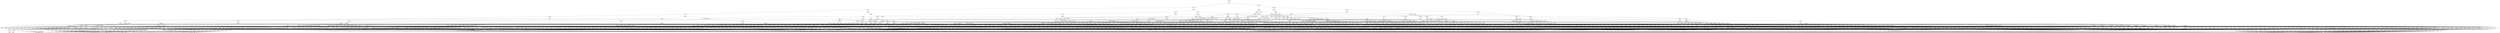 # Network structure generated by ABC

digraph network {
Node26 -> Node27 [style = solid];
Node27 -> Node434 [style = solid];
Node27 -> Node332 [style = solid];
Node28 -> Node1416 [style = solid];
Node28 -> Node1412 [style = solid];
Node29 -> Node1408 [style = solid];
Node29 -> Node1404 [style = solid];
Node30 -> Node1400 [style = solid];
Node30 -> Node1396 [style = solid];
Node31 -> Node1392 [style = solid];
Node31 -> Node1388 [style = solid];
Node32 -> Node1384 [style = solid];
Node32 -> Node1380 [style = solid];
Node33 -> Node1376 [style = solid];
Node33 -> Node1372 [style = solid];
Node34 -> Node1368 [style = solid];
Node34 -> Node1364 [style = solid];
Node35 -> Node1360 [style = solid];
Node35 -> Node1356 [style = solid];
Node36 -> Node1352 [style = solid];
Node36 -> Node1348 [style = solid];
Node37 -> Node1345 [style = solid];
Node37 -> Node1341 [style = solid];
Node38 -> Node1338 [style = solid];
Node38 -> Node1334 [style = solid];
Node39 -> Node1331 [style = solid];
Node39 -> Node1327 [style = solid];
Node40 -> Node1324 [style = solid];
Node40 -> Node1320 [style = solid];
Node41 -> Node1317 [style = solid];
Node41 -> Node1313 [style = solid];
Node42 -> Node1310 [style = solid];
Node42 -> Node1306 [style = solid];
Node43 -> Node1303 [style = solid];
Node43 -> Node1299 [style = solid];
Node44 -> Node1296 [style = solid];
Node44 -> Node1292 [style = solid];
Node45 -> Node1289 [style = solid];
Node45 -> Node1285 [style = solid];
Node46 -> Node1282 [style = solid];
Node46 -> Node1278 [style = solid];
Node47 -> Node1275 [style = solid];
Node47 -> Node1271 [style = solid];
Node48 -> Node1268 [style = solid];
Node48 -> Node1264 [style = solid];
Node49 -> Node1261 [style = solid];
Node49 -> Node1257 [style = solid];
Node50 -> Node1254 [style = solid];
Node50 -> Node1250 [style = solid];
Node51 -> Node1247 [style = solid];
Node51 -> Node1243 [style = solid];
Node52 -> Node1240 [style = solid];
Node52 -> Node1236 [style = solid];
Node53 -> Node1233 [style = solid];
Node53 -> Node1229 [style = solid];
Node54 -> Node1226 [style = solid];
Node54 -> Node1222 [style = solid];
Node55 -> Node1219 [style = solid];
Node55 -> Node1215 [style = solid];
Node56 -> Node1212 [style = solid];
Node56 -> Node1208 [style = solid];
Node57 -> Node1205 [style = solid];
Node57 -> Node1201 [style = solid];
Node58 -> Node1198 [style = solid];
Node58 -> Node1194 [style = solid];
Node59 -> Node1191 [style = solid];
Node59 -> Node1187 [style = solid];
Node60 -> Node1184 [style = solid];
Node60 -> Node1180 [style = solid];
Node61 -> Node1177 [style = solid];
Node61 -> Node1173 [style = solid];
Node62 -> Node1170 [style = solid];
Node62 -> Node1166 [style = solid];
Node63 -> Node1163 [style = solid];
Node63 -> Node1159 [style = solid];
Node64 -> Node1156 [style = solid];
Node64 -> Node1152 [style = solid];
Node65 -> Node1149 [style = solid];
Node65 -> Node1145 [style = solid];
Node66 -> Node1142 [style = solid];
Node66 -> Node1138 [style = solid];
Node67 -> Node1135 [style = solid];
Node67 -> Node1131 [style = solid];
Node68 -> Node1128 [style = solid];
Node68 -> Node1125 [style = solid];
Node69 -> Node1122 [style = solid];
Node69 -> Node1119 [style = solid];
Node70 -> Node1116 [style = solid];
Node70 -> Node1113 [style = solid];
Node71 -> Node1110 [style = solid];
Node71 -> Node1107 [style = solid];
Node72 -> Node1104 [style = solid];
Node72 -> Node1101 [style = solid];
Node73 -> Node1098 [style = solid];
Node73 -> Node1095 [style = solid];
Node74 -> Node1092 [style = solid];
Node74 -> Node1089 [style = solid];
Node75 -> Node1086 [style = solid];
Node75 -> Node1083 [style = solid];
Node76 -> Node1080 [style = solid];
Node76 -> Node1077 [style = solid];
Node77 -> Node1074 [style = solid];
Node77 -> Node1071 [style = solid];
Node78 -> Node1068 [style = solid];
Node78 -> Node1065 [style = solid];
Node79 -> Node1062 [style = solid];
Node79 -> Node1059 [style = solid];
Node80 -> Node1056 [style = solid];
Node80 -> Node1053 [style = solid];
Node81 -> Node1050 [style = solid];
Node81 -> Node1047 [style = solid];
Node82 -> Node1044 [style = solid];
Node82 -> Node1041 [style = solid];
Node83 -> Node1038 [style = solid];
Node83 -> Node1035 [style = solid];
Node84 -> Node1032 [style = solid];
Node84 -> Node1029 [style = solid];
Node85 -> Node1026 [style = solid];
Node85 -> Node1023 [style = solid];
Node86 -> Node1020 [style = solid];
Node86 -> Node1017 [style = solid];
Node87 -> Node1014 [style = solid];
Node87 -> Node1011 [style = solid];
Node88 -> Node1008 [style = solid];
Node88 -> Node1005 [style = solid];
Node89 -> Node1002 [style = solid];
Node89 -> Node999 [style = solid];
Node90 -> Node996 [style = solid];
Node90 -> Node993 [style = solid];
Node91 -> Node990 [style = solid];
Node91 -> Node987 [style = solid];
Node92 -> Node984 [style = solid];
Node92 -> Node981 [style = solid];
Node93 -> Node978 [style = solid];
Node93 -> Node975 [style = solid];
Node94 -> Node972 [style = solid];
Node94 -> Node969 [style = solid];
Node95 -> Node966 [style = solid];
Node95 -> Node963 [style = solid];
Node96 -> Node960 [style = solid];
Node96 -> Node957 [style = solid];
Node97 -> Node954 [style = solid];
Node97 -> Node951 [style = solid];
Node98 -> Node948 [style = solid];
Node98 -> Node945 [style = solid];
Node99 -> Node942 [style = solid];
Node99 -> Node939 [style = solid];
Node100 -> Node936 [style = solid];
Node100 -> Node933 [style = solid];
Node101 -> Node930 [style = solid];
Node101 -> Node927 [style = solid];
Node102 -> Node924 [style = solid];
Node102 -> Node921 [style = solid];
Node103 -> Node918 [style = solid];
Node103 -> Node915 [style = solid];
Node104 -> Node912 [style = solid];
Node104 -> Node909 [style = solid];
Node105 -> Node906 [style = solid];
Node105 -> Node903 [style = solid];
Node106 -> Node900 [style = solid];
Node106 -> Node897 [style = solid];
Node107 -> Node894 [style = solid];
Node107 -> Node891 [style = solid];
Node108 -> Node888 [style = solid];
Node108 -> Node885 [style = solid];
Node109 -> Node882 [style = solid];
Node109 -> Node879 [style = solid];
Node110 -> Node876 [style = solid];
Node110 -> Node873 [style = solid];
Node111 -> Node870 [style = solid];
Node111 -> Node867 [style = solid];
Node112 -> Node864 [style = solid];
Node112 -> Node861 [style = solid];
Node113 -> Node858 [style = solid];
Node113 -> Node855 [style = solid];
Node114 -> Node852 [style = solid];
Node114 -> Node849 [style = solid];
Node115 -> Node846 [style = solid];
Node115 -> Node843 [style = solid];
Node116 -> Node840 [style = solid];
Node116 -> Node837 [style = solid];
Node117 -> Node835 [style = solid];
Node117 -> Node832 [style = solid];
Node118 -> Node830 [style = solid];
Node118 -> Node827 [style = solid];
Node119 -> Node825 [style = solid];
Node119 -> Node822 [style = solid];
Node120 -> Node820 [style = solid];
Node120 -> Node817 [style = solid];
Node121 -> Node815 [style = solid];
Node121 -> Node812 [style = solid];
Node122 -> Node810 [style = solid];
Node122 -> Node807 [style = solid];
Node123 -> Node805 [style = solid];
Node123 -> Node802 [style = solid];
Node124 -> Node800 [style = solid];
Node124 -> Node797 [style = solid];
Node125 -> Node795 [style = solid];
Node125 -> Node792 [style = solid];
Node126 -> Node790 [style = solid];
Node126 -> Node787 [style = solid];
Node127 -> Node785 [style = solid];
Node127 -> Node782 [style = solid];
Node128 -> Node780 [style = solid];
Node128 -> Node777 [style = solid];
Node129 -> Node775 [style = solid];
Node129 -> Node772 [style = solid];
Node130 -> Node770 [style = solid];
Node130 -> Node767 [style = solid];
Node131 -> Node765 [style = solid];
Node131 -> Node762 [style = solid];
Node132 -> Node760 [style = solid];
Node132 -> Node757 [style = solid];
Node133 -> Node755 [style = solid];
Node133 -> Node752 [style = solid];
Node134 -> Node750 [style = solid];
Node134 -> Node747 [style = solid];
Node135 -> Node745 [style = solid];
Node135 -> Node742 [style = solid];
Node136 -> Node740 [style = solid];
Node136 -> Node737 [style = solid];
Node137 -> Node735 [style = solid];
Node137 -> Node732 [style = solid];
Node138 -> Node730 [style = solid];
Node138 -> Node727 [style = solid];
Node139 -> Node725 [style = solid];
Node139 -> Node722 [style = solid];
Node140 -> Node720 [style = solid];
Node140 -> Node717 [style = solid];
Node141 -> Node715 [style = solid];
Node141 -> Node712 [style = solid];
Node142 -> Node710 [style = solid];
Node142 -> Node707 [style = solid];
Node143 -> Node705 [style = solid];
Node143 -> Node702 [style = solid];
Node144 -> Node700 [style = solid];
Node144 -> Node697 [style = solid];
Node145 -> Node695 [style = solid];
Node145 -> Node692 [style = solid];
Node146 -> Node690 [style = solid];
Node146 -> Node687 [style = solid];
Node147 -> Node685 [style = solid];
Node147 -> Node682 [style = solid];
Node148 -> Node680 [style = solid];
Node148 -> Node677 [style = solid];
Node149 -> Node675 [style = solid];
Node149 -> Node672 [style = solid];
Node150 -> Node670 [style = solid];
Node150 -> Node667 [style = solid];
Node151 -> Node665 [style = solid];
Node151 -> Node662 [style = solid];
Node152 -> Node660 [style = solid];
Node152 -> Node657 [style = solid];
Node153 -> Node655 [style = solid];
Node153 -> Node652 [style = solid];
Node154 -> Node650 [style = solid];
Node154 -> Node647 [style = solid];
Node155 -> Node645 [style = solid];
Node155 -> Node642 [style = solid];
Node156 -> Node640 [style = solid];
Node156 -> Node638 [style = solid];
Node157 -> Node636 [style = solid];
Node157 -> Node634 [style = solid];
Node158 -> Node632 [style = solid];
Node158 -> Node630 [style = solid];
Node159 -> Node628 [style = solid];
Node159 -> Node626 [style = solid];
Node160 -> Node624 [style = solid];
Node160 -> Node622 [style = solid];
Node161 -> Node620 [style = solid];
Node161 -> Node618 [style = solid];
Node162 -> Node616 [style = solid];
Node162 -> Node614 [style = solid];
Node163 -> Node612 [style = solid];
Node163 -> Node610 [style = solid];
Node164 -> Node608 [style = solid];
Node164 -> Node606 [style = solid];
Node165 -> Node604 [style = solid];
Node165 -> Node602 [style = solid];
Node166 -> Node600 [style = solid];
Node166 -> Node598 [style = solid];
Node167 -> Node596 [style = solid];
Node167 -> Node594 [style = solid];
Node168 -> Node592 [style = solid];
Node168 -> Node590 [style = solid];
Node169 -> Node588 [style = solid];
Node169 -> Node586 [style = solid];
Node170 -> Node584 [style = solid];
Node170 -> Node582 [style = solid];
Node171 -> Node580 [style = solid];
Node171 -> Node578 [style = solid];
Node172 -> Node576 [style = solid];
Node172 -> Node574 [style = solid];
Node173 -> Node572 [style = solid];
Node173 -> Node570 [style = solid];
Node174 -> Node568 [style = solid];
Node174 -> Node566 [style = solid];
Node175 -> Node564 [style = solid];
Node175 -> Node562 [style = solid];
Node176 -> Node560 [style = solid];
Node176 -> Node558 [style = solid];
Node177 -> Node556 [style = solid];
Node177 -> Node554 [style = solid];
Node178 -> Node552 [style = solid];
Node178 -> Node550 [style = solid];
Node179 -> Node548 [style = solid];
Node179 -> Node546 [style = solid];
Node180 -> Node544 [style = solid];
Node180 -> Node542 [style = solid];
Node181 -> Node540 [style = solid];
Node181 -> Node538 [style = solid];
Node182 -> Node536 [style = solid];
Node182 -> Node534 [style = solid];
Node183 -> Node533 [style = solid];
Node183 -> Node531 [style = solid];
Node184 -> Node530 [style = solid];
Node184 -> Node528 [style = solid];
Node185 -> Node527 [style = solid];
Node185 -> Node525 [style = solid];
Node186 -> Node524 [style = solid];
Node186 -> Node522 [style = solid];
Node187 -> Node521 [style = solid];
Node187 -> Node519 [style = solid];
Node188 -> Node518 [style = solid];
Node188 -> Node516 [style = solid];
Node189 -> Node515 [style = solid];
Node189 -> Node513 [style = solid];
Node190 -> Node512 [style = solid];
Node190 -> Node510 [style = solid];
Node191 -> Node509 [style = solid];
Node191 -> Node507 [style = solid];
Node192 -> Node506 [style = solid];
Node192 -> Node504 [style = solid];
Node193 -> Node503 [style = solid];
Node193 -> Node501 [style = solid];
Node194 -> Node500 [style = solid];
Node194 -> Node498 [style = solid];
Node195 -> Node497 [style = solid];
Node195 -> Node495 [style = solid];
Node196 -> Node494 [style = solid];
Node196 -> Node492 [style = solid];
Node197 -> Node491 [style = solid];
Node197 -> Node489 [style = solid];
Node198 -> Node488 [style = solid];
Node198 -> Node486 [style = solid];
Node199 -> Node485 [style = solid];
Node199 -> Node483 [style = solid];
Node200 -> Node482 [style = solid];
Node200 -> Node480 [style = solid];
Node201 -> Node479 [style = solid];
Node201 -> Node477 [style = solid];
Node202 -> Node476 [style = solid];
Node202 -> Node475 [style = solid];
Node203 -> Node474 [style = solid];
Node203 -> Node473 [style = solid];
Node204 -> Node472 [style = solid];
Node204 -> Node471 [style = solid];
Node205 -> Node470 [style = solid];
Node205 -> Node469 [style = solid];
Node206 -> Node468 [style = solid];
Node206 -> Node467 [style = solid];
Node207 -> Node466 [style = solid];
Node207 -> Node465 [style = solid];
Node208 -> Node464 [style = solid];
Node208 -> Node463 [style = solid];
Node209 -> Node462 [style = solid];
Node209 -> Node461 [style = solid];
Node210 -> Node460 [style = solid];
Node210 -> Node459 [style = solid];
Node211 -> Node458 [style = solid];
Node211 -> Node457 [style = solid];
Node212 -> Node456 [style = solid];
Node212 -> Node455 [style = solid];
Node213 -> Node454 [style = solid];
Node213 -> Node453 [style = solid];
Node214 -> Node452 [style = solid];
Node214 -> Node451 [style = solid];
Node215 -> Node450 [style = solid];
Node215 -> Node449 [style = solid];
Node216 -> Node448 [style = solid];
Node216 -> Node447 [style = solid];
Node217 -> Node446 [style = solid];
Node217 -> Node445 [style = solid];
Node218 -> Node24 [style = solid];
Node218 -> Node444 [style = solid];
Node219 -> Node24 [style = solid];
Node219 -> Node443 [style = solid];
Node220 -> Node23 [style = solid];
Node220 -> Node442 [style = solid];
Node221 -> Node23 [style = solid];
Node221 -> Node441 [style = solid];
Node222 -> Node19 [style = solid];
Node222 -> Node440 [style = solid];
Node223 -> Node20 [style = solid];
Node223 -> Node439 [style = solid];
Node224 -> Node17 [style = solid];
Node224 -> Node438 [style = solid];
Node225 -> Node17 [style = solid];
Node225 -> Node437 [style = solid];
Node226 -> Node10 [style = solid];
Node226 -> Node436 [style = solid];
Node227 -> Node10 [style = solid];
Node227 -> Node435 [style = solid];
Node228 -> Node12 [style = solid];
Node228 -> Node24 [style = solid];
Node229 -> Node12 [style = solid];
Node229 -> Node17 [style = solid];
Node230 -> Node8 [style = solid];
Node230 -> Node9 [style = solid];
Node231 -> Node8 [style = solid];
Node231 -> Node10 [style = solid];
Node232 -> Node230 [style = solid];
Node232 -> Node231 [style = solid];
Node233 -> Node7 [style = solid];
Node233 -> Node232 [style = solid];
Node234 -> Node227 [style = solid];
Node234 -> Node228 [style = solid];
Node235 -> Node229 [style = solid];
Node235 -> Node234 [style = solid];
Node236 -> Node235 [style = solid];
Node236 -> Node233 [style = solid];
Node237 -> Node224 [style = solid];
Node237 -> Node225 [style = solid];
Node238 -> Node226 [style = solid];
Node238 -> Node237 [style = solid];
Node239 -> Node221 [style = solid];
Node239 -> Node222 [style = solid];
Node240 -> Node223 [style = solid];
Node240 -> Node239 [style = solid];
Node241 -> Node240 [style = solid];
Node241 -> Node238 [style = solid];
Node242 -> Node241 [style = solid];
Node242 -> Node236 [style = solid];
Node243 -> Node218 [style = solid];
Node243 -> Node219 [style = solid];
Node244 -> Node220 [style = solid];
Node244 -> Node243 [style = solid];
Node245 -> Node215 [style = solid];
Node245 -> Node216 [style = solid];
Node246 -> Node217 [style = solid];
Node246 -> Node245 [style = solid];
Node247 -> Node246 [style = solid];
Node247 -> Node244 [style = solid];
Node248 -> Node212 [style = solid];
Node248 -> Node213 [style = solid];
Node249 -> Node214 [style = solid];
Node249 -> Node248 [style = solid];
Node250 -> Node210 [style = solid];
Node250 -> Node211 [style = solid];
Node251 -> Node208 [style = solid];
Node251 -> Node209 [style = solid];
Node252 -> Node251 [style = solid];
Node252 -> Node250 [style = solid];
Node253 -> Node252 [style = solid];
Node253 -> Node249 [style = solid];
Node254 -> Node253 [style = solid];
Node254 -> Node247 [style = solid];
Node255 -> Node254 [style = solid];
Node255 -> Node242 [style = solid];
Node256 -> Node205 [style = solid];
Node256 -> Node206 [style = solid];
Node257 -> Node207 [style = solid];
Node257 -> Node256 [style = solid];
Node258 -> Node202 [style = solid];
Node258 -> Node203 [style = solid];
Node259 -> Node204 [style = solid];
Node259 -> Node258 [style = solid];
Node260 -> Node259 [style = solid];
Node260 -> Node257 [style = solid];
Node261 -> Node199 [style = solid];
Node261 -> Node200 [style = solid];
Node262 -> Node201 [style = solid];
Node262 -> Node261 [style = solid];
Node263 -> Node197 [style = solid];
Node263 -> Node198 [style = solid];
Node264 -> Node195 [style = solid];
Node264 -> Node196 [style = solid];
Node265 -> Node264 [style = solid];
Node265 -> Node263 [style = solid];
Node266 -> Node265 [style = solid];
Node266 -> Node262 [style = solid];
Node267 -> Node266 [style = solid];
Node267 -> Node260 [style = solid];
Node268 -> Node192 [style = solid];
Node268 -> Node193 [style = solid];
Node269 -> Node194 [style = solid];
Node269 -> Node268 [style = solid];
Node270 -> Node189 [style = solid];
Node270 -> Node190 [style = solid];
Node271 -> Node191 [style = solid];
Node271 -> Node270 [style = solid];
Node272 -> Node271 [style = solid];
Node272 -> Node269 [style = solid];
Node273 -> Node186 [style = solid];
Node273 -> Node187 [style = solid];
Node274 -> Node188 [style = solid];
Node274 -> Node273 [style = solid];
Node275 -> Node184 [style = solid];
Node275 -> Node185 [style = solid];
Node276 -> Node182 [style = solid];
Node276 -> Node183 [style = solid];
Node277 -> Node276 [style = solid];
Node277 -> Node275 [style = solid];
Node278 -> Node277 [style = solid];
Node278 -> Node274 [style = solid];
Node279 -> Node278 [style = solid];
Node279 -> Node272 [style = solid];
Node280 -> Node279 [style = solid];
Node280 -> Node267 [style = solid];
Node281 -> Node280 [style = solid];
Node281 -> Node255 [style = solid];
Node282 -> Node179 [style = solid];
Node282 -> Node180 [style = solid];
Node283 -> Node181 [style = solid];
Node283 -> Node282 [style = solid];
Node284 -> Node176 [style = solid];
Node284 -> Node177 [style = solid];
Node285 -> Node178 [style = solid];
Node285 -> Node284 [style = solid];
Node286 -> Node285 [style = solid];
Node286 -> Node283 [style = solid];
Node287 -> Node173 [style = solid];
Node287 -> Node174 [style = solid];
Node288 -> Node175 [style = solid];
Node288 -> Node287 [style = solid];
Node289 -> Node170 [style = solid];
Node289 -> Node171 [style = solid];
Node290 -> Node172 [style = solid];
Node290 -> Node289 [style = solid];
Node291 -> Node290 [style = solid];
Node291 -> Node288 [style = solid];
Node292 -> Node291 [style = solid];
Node292 -> Node286 [style = solid];
Node293 -> Node167 [style = solid];
Node293 -> Node168 [style = solid];
Node294 -> Node169 [style = solid];
Node294 -> Node293 [style = solid];
Node295 -> Node164 [style = solid];
Node295 -> Node165 [style = solid];
Node296 -> Node166 [style = solid];
Node296 -> Node295 [style = solid];
Node297 -> Node296 [style = solid];
Node297 -> Node294 [style = solid];
Node298 -> Node161 [style = solid];
Node298 -> Node162 [style = solid];
Node299 -> Node163 [style = solid];
Node299 -> Node298 [style = solid];
Node300 -> Node159 [style = solid];
Node300 -> Node160 [style = solid];
Node301 -> Node157 [style = solid];
Node301 -> Node158 [style = solid];
Node302 -> Node301 [style = solid];
Node302 -> Node300 [style = solid];
Node303 -> Node302 [style = solid];
Node303 -> Node299 [style = solid];
Node304 -> Node303 [style = solid];
Node304 -> Node297 [style = solid];
Node305 -> Node304 [style = solid];
Node305 -> Node292 [style = solid];
Node306 -> Node154 [style = solid];
Node306 -> Node155 [style = solid];
Node307 -> Node156 [style = solid];
Node307 -> Node306 [style = solid];
Node308 -> Node151 [style = solid];
Node308 -> Node152 [style = solid];
Node309 -> Node153 [style = solid];
Node309 -> Node308 [style = solid];
Node310 -> Node309 [style = solid];
Node310 -> Node307 [style = solid];
Node311 -> Node148 [style = solid];
Node311 -> Node149 [style = solid];
Node312 -> Node150 [style = solid];
Node312 -> Node311 [style = solid];
Node313 -> Node146 [style = solid];
Node313 -> Node147 [style = solid];
Node314 -> Node144 [style = solid];
Node314 -> Node145 [style = solid];
Node315 -> Node314 [style = solid];
Node315 -> Node313 [style = solid];
Node316 -> Node315 [style = solid];
Node316 -> Node312 [style = solid];
Node317 -> Node316 [style = solid];
Node317 -> Node310 [style = solid];
Node318 -> Node141 [style = solid];
Node318 -> Node142 [style = solid];
Node319 -> Node143 [style = solid];
Node319 -> Node318 [style = solid];
Node320 -> Node138 [style = solid];
Node320 -> Node139 [style = solid];
Node321 -> Node140 [style = solid];
Node321 -> Node320 [style = solid];
Node322 -> Node321 [style = solid];
Node322 -> Node319 [style = solid];
Node323 -> Node135 [style = solid];
Node323 -> Node136 [style = solid];
Node324 -> Node137 [style = solid];
Node324 -> Node323 [style = solid];
Node325 -> Node133 [style = solid];
Node325 -> Node134 [style = solid];
Node326 -> Node131 [style = solid];
Node326 -> Node132 [style = solid];
Node327 -> Node326 [style = solid];
Node327 -> Node325 [style = solid];
Node328 -> Node327 [style = solid];
Node328 -> Node324 [style = solid];
Node329 -> Node328 [style = solid];
Node329 -> Node322 [style = solid];
Node330 -> Node329 [style = solid];
Node330 -> Node317 [style = solid];
Node331 -> Node330 [style = solid];
Node331 -> Node305 [style = solid];
Node332 -> Node331 [style = solid];
Node332 -> Node281 [style = solid];
Node333 -> Node128 [style = solid];
Node333 -> Node129 [style = solid];
Node334 -> Node130 [style = solid];
Node334 -> Node333 [style = solid];
Node335 -> Node125 [style = solid];
Node335 -> Node126 [style = solid];
Node336 -> Node127 [style = solid];
Node336 -> Node335 [style = solid];
Node337 -> Node336 [style = solid];
Node337 -> Node334 [style = solid];
Node338 -> Node122 [style = solid];
Node338 -> Node123 [style = solid];
Node339 -> Node124 [style = solid];
Node339 -> Node338 [style = solid];
Node340 -> Node119 [style = solid];
Node340 -> Node120 [style = solid];
Node341 -> Node121 [style = solid];
Node341 -> Node340 [style = solid];
Node342 -> Node341 [style = solid];
Node342 -> Node339 [style = solid];
Node343 -> Node342 [style = solid];
Node343 -> Node337 [style = solid];
Node344 -> Node116 [style = solid];
Node344 -> Node117 [style = solid];
Node345 -> Node118 [style = solid];
Node345 -> Node344 [style = solid];
Node346 -> Node113 [style = solid];
Node346 -> Node114 [style = solid];
Node347 -> Node115 [style = solid];
Node347 -> Node346 [style = solid];
Node348 -> Node347 [style = solid];
Node348 -> Node345 [style = solid];
Node349 -> Node110 [style = solid];
Node349 -> Node111 [style = solid];
Node350 -> Node112 [style = solid];
Node350 -> Node349 [style = solid];
Node351 -> Node108 [style = solid];
Node351 -> Node109 [style = solid];
Node352 -> Node106 [style = solid];
Node352 -> Node107 [style = solid];
Node353 -> Node352 [style = solid];
Node353 -> Node351 [style = solid];
Node354 -> Node353 [style = solid];
Node354 -> Node350 [style = solid];
Node355 -> Node354 [style = solid];
Node355 -> Node348 [style = solid];
Node356 -> Node355 [style = solid];
Node356 -> Node343 [style = solid];
Node357 -> Node103 [style = solid];
Node357 -> Node104 [style = solid];
Node358 -> Node105 [style = solid];
Node358 -> Node357 [style = solid];
Node359 -> Node100 [style = solid];
Node359 -> Node101 [style = solid];
Node360 -> Node102 [style = solid];
Node360 -> Node359 [style = solid];
Node361 -> Node360 [style = solid];
Node361 -> Node358 [style = solid];
Node362 -> Node97 [style = solid];
Node362 -> Node98 [style = solid];
Node363 -> Node99 [style = solid];
Node363 -> Node362 [style = solid];
Node364 -> Node95 [style = solid];
Node364 -> Node96 [style = solid];
Node365 -> Node93 [style = solid];
Node365 -> Node94 [style = solid];
Node366 -> Node365 [style = solid];
Node366 -> Node364 [style = solid];
Node367 -> Node366 [style = solid];
Node367 -> Node363 [style = solid];
Node368 -> Node367 [style = solid];
Node368 -> Node361 [style = solid];
Node369 -> Node90 [style = solid];
Node369 -> Node91 [style = solid];
Node370 -> Node92 [style = solid];
Node370 -> Node369 [style = solid];
Node371 -> Node87 [style = solid];
Node371 -> Node88 [style = solid];
Node372 -> Node89 [style = solid];
Node372 -> Node371 [style = solid];
Node373 -> Node372 [style = solid];
Node373 -> Node370 [style = solid];
Node374 -> Node84 [style = solid];
Node374 -> Node85 [style = solid];
Node375 -> Node86 [style = solid];
Node375 -> Node374 [style = solid];
Node376 -> Node82 [style = solid];
Node376 -> Node83 [style = solid];
Node377 -> Node80 [style = solid];
Node377 -> Node81 [style = solid];
Node378 -> Node377 [style = solid];
Node378 -> Node376 [style = solid];
Node379 -> Node378 [style = solid];
Node379 -> Node375 [style = solid];
Node380 -> Node379 [style = solid];
Node380 -> Node373 [style = solid];
Node381 -> Node380 [style = solid];
Node381 -> Node368 [style = solid];
Node382 -> Node381 [style = solid];
Node382 -> Node356 [style = solid];
Node383 -> Node77 [style = solid];
Node383 -> Node78 [style = solid];
Node384 -> Node79 [style = solid];
Node384 -> Node383 [style = solid];
Node385 -> Node74 [style = solid];
Node385 -> Node75 [style = solid];
Node386 -> Node76 [style = solid];
Node386 -> Node385 [style = solid];
Node387 -> Node386 [style = solid];
Node387 -> Node384 [style = solid];
Node388 -> Node71 [style = solid];
Node388 -> Node72 [style = solid];
Node389 -> Node73 [style = solid];
Node389 -> Node388 [style = solid];
Node390 -> Node69 [style = solid];
Node390 -> Node70 [style = solid];
Node391 -> Node67 [style = solid];
Node391 -> Node68 [style = solid];
Node392 -> Node391 [style = solid];
Node392 -> Node390 [style = solid];
Node393 -> Node392 [style = solid];
Node393 -> Node389 [style = solid];
Node394 -> Node393 [style = solid];
Node394 -> Node387 [style = solid];
Node395 -> Node64 [style = solid];
Node395 -> Node65 [style = solid];
Node396 -> Node66 [style = solid];
Node396 -> Node395 [style = solid];
Node397 -> Node61 [style = solid];
Node397 -> Node62 [style = solid];
Node398 -> Node63 [style = solid];
Node398 -> Node397 [style = solid];
Node399 -> Node398 [style = solid];
Node399 -> Node396 [style = solid];
Node400 -> Node58 [style = solid];
Node400 -> Node59 [style = solid];
Node401 -> Node60 [style = solid];
Node401 -> Node400 [style = solid];
Node402 -> Node56 [style = solid];
Node402 -> Node57 [style = solid];
Node403 -> Node54 [style = solid];
Node403 -> Node55 [style = solid];
Node404 -> Node403 [style = solid];
Node404 -> Node402 [style = solid];
Node405 -> Node404 [style = solid];
Node405 -> Node401 [style = solid];
Node406 -> Node405 [style = solid];
Node406 -> Node399 [style = solid];
Node407 -> Node406 [style = solid];
Node407 -> Node394 [style = solid];
Node408 -> Node51 [style = solid];
Node408 -> Node52 [style = solid];
Node409 -> Node53 [style = solid];
Node409 -> Node408 [style = solid];
Node410 -> Node48 [style = solid];
Node410 -> Node49 [style = solid];
Node411 -> Node50 [style = solid];
Node411 -> Node410 [style = solid];
Node412 -> Node411 [style = solid];
Node412 -> Node409 [style = solid];
Node413 -> Node45 [style = solid];
Node413 -> Node46 [style = solid];
Node414 -> Node47 [style = solid];
Node414 -> Node413 [style = solid];
Node415 -> Node43 [style = solid];
Node415 -> Node44 [style = solid];
Node416 -> Node41 [style = solid];
Node416 -> Node42 [style = solid];
Node417 -> Node416 [style = solid];
Node417 -> Node415 [style = solid];
Node418 -> Node417 [style = solid];
Node418 -> Node414 [style = solid];
Node419 -> Node418 [style = solid];
Node419 -> Node412 [style = solid];
Node420 -> Node38 [style = solid];
Node420 -> Node39 [style = solid];
Node421 -> Node40 [style = solid];
Node421 -> Node420 [style = solid];
Node422 -> Node35 [style = solid];
Node422 -> Node36 [style = solid];
Node423 -> Node37 [style = solid];
Node423 -> Node422 [style = solid];
Node424 -> Node423 [style = solid];
Node424 -> Node421 [style = solid];
Node425 -> Node32 [style = solid];
Node425 -> Node33 [style = solid];
Node426 -> Node34 [style = solid];
Node426 -> Node425 [style = solid];
Node427 -> Node30 [style = solid];
Node427 -> Node31 [style = solid];
Node428 -> Node28 [style = solid];
Node428 -> Node29 [style = solid];
Node429 -> Node428 [style = solid];
Node429 -> Node427 [style = solid];
Node430 -> Node429 [style = solid];
Node430 -> Node426 [style = solid];
Node431 -> Node430 [style = solid];
Node431 -> Node424 [style = solid];
Node432 -> Node431 [style = solid];
Node432 -> Node419 [style = solid];
Node433 -> Node432 [style = solid];
Node433 -> Node407 [style = solid];
Node434 -> Node433 [style = solid];
Node434 -> Node382 [style = solid];
Node435 -> Node6 [style = solid];
Node435 -> Node9 [style = solid];
Node436 -> Node6 [style = solid];
Node436 -> Node9 [style = solid];
Node437 -> Node13 [style = solid];
Node437 -> Node15 [style = solid];
Node438 -> Node13 [style = solid];
Node438 -> Node14 [style = solid];
Node439 -> Node12 [style = solid];
Node439 -> Node18 [style = solid];
Node440 -> Node12 [style = solid];
Node440 -> Node18 [style = solid];
Node441 -> Node12 [style = solid];
Node441 -> Node21 [style = solid];
Node442 -> Node12 [style = solid];
Node442 -> Node22 [style = solid];
Node443 -> Node13 [style = solid];
Node443 -> Node15 [style = solid];
Node444 -> Node13 [style = solid];
Node444 -> Node14 [style = solid];
Node445 -> Node15 [style = solid];
Node445 -> Node17 [style = solid];
Node446 -> Node11 [style = solid];
Node446 -> Node14 [style = solid];
Node447 -> Node15 [style = solid];
Node447 -> Node17 [style = solid];
Node448 -> Node11 [style = solid];
Node448 -> Node14 [style = solid];
Node449 -> Node18 [style = solid];
Node449 -> Node20 [style = solid];
Node450 -> Node13 [style = solid];
Node450 -> Node15 [style = solid];
Node451 -> Node18 [style = solid];
Node451 -> Node20 [style = solid];
Node452 -> Node13 [style = solid];
Node452 -> Node14 [style = solid];
Node453 -> Node18 [style = solid];
Node453 -> Node19 [style = solid];
Node454 -> Node13 [style = solid];
Node454 -> Node15 [style = solid];
Node455 -> Node18 [style = solid];
Node455 -> Node19 [style = solid];
Node456 -> Node13 [style = solid];
Node456 -> Node14 [style = solid];
Node457 -> Node19 [style = solid];
Node457 -> Node20 [style = solid];
Node458 -> Node12 [style = solid];
Node458 -> Node16 [style = solid];
Node459 -> Node19 [style = solid];
Node459 -> Node20 [style = solid];
Node460 -> Node12 [style = solid];
Node460 -> Node16 [style = solid];
Node461 -> Node21 [style = solid];
Node461 -> Node23 [style = solid];
Node462 -> Node13 [style = solid];
Node462 -> Node15 [style = solid];
Node463 -> Node21 [style = solid];
Node463 -> Node23 [style = solid];
Node464 -> Node13 [style = solid];
Node464 -> Node14 [style = solid];
Node465 -> Node22 [style = solid];
Node465 -> Node23 [style = solid];
Node466 -> Node13 [style = solid];
Node466 -> Node15 [style = solid];
Node467 -> Node22 [style = solid];
Node467 -> Node23 [style = solid];
Node468 -> Node13 [style = solid];
Node468 -> Node14 [style = solid];
Node469 -> Node22 [style = solid];
Node469 -> Node25 [style = solid];
Node470 -> Node12 [style = solid];
Node470 -> Node21 [style = solid];
Node471 -> Node22 [style = solid];
Node471 -> Node25 [style = solid];
Node472 -> Node12 [style = solid];
Node472 -> Node21 [style = solid];
Node473 -> Node15 [style = solid];
Node473 -> Node24 [style = solid];
Node474 -> Node11 [style = solid];
Node474 -> Node14 [style = solid];
Node475 -> Node15 [style = solid];
Node475 -> Node24 [style = solid];
Node476 -> Node11 [style = solid];
Node476 -> Node14 [style = solid];
Node477 -> Node18 [style = solid];
Node477 -> Node20 [style = solid];
Node478 -> Node11 [style = solid];
Node478 -> Node14 [style = solid];
Node479 -> Node15 [style = solid];
Node479 -> Node478 [style = solid];
Node480 -> Node18 [style = solid];
Node480 -> Node20 [style = solid];
Node481 -> Node11 [style = solid];
Node481 -> Node14 [style = solid];
Node482 -> Node15 [style = solid];
Node482 -> Node481 [style = solid];
Node483 -> Node18 [style = solid];
Node483 -> Node19 [style = solid];
Node484 -> Node11 [style = solid];
Node484 -> Node14 [style = solid];
Node485 -> Node15 [style = solid];
Node485 -> Node484 [style = solid];
Node486 -> Node18 [style = solid];
Node486 -> Node19 [style = solid];
Node487 -> Node11 [style = solid];
Node487 -> Node14 [style = solid];
Node488 -> Node15 [style = solid];
Node488 -> Node487 [style = solid];
Node489 -> Node19 [style = solid];
Node489 -> Node20 [style = solid];
Node490 -> Node13 [style = solid];
Node490 -> Node15 [style = solid];
Node491 -> Node16 [style = solid];
Node491 -> Node490 [style = solid];
Node492 -> Node19 [style = solid];
Node492 -> Node20 [style = solid];
Node493 -> Node13 [style = solid];
Node493 -> Node14 [style = solid];
Node494 -> Node16 [style = solid];
Node494 -> Node493 [style = solid];
Node495 -> Node19 [style = solid];
Node495 -> Node20 [style = solid];
Node496 -> Node13 [style = solid];
Node496 -> Node15 [style = solid];
Node497 -> Node16 [style = solid];
Node497 -> Node496 [style = solid];
Node498 -> Node19 [style = solid];
Node498 -> Node20 [style = solid];
Node499 -> Node13 [style = solid];
Node499 -> Node14 [style = solid];
Node500 -> Node16 [style = solid];
Node500 -> Node499 [style = solid];
Node501 -> Node21 [style = solid];
Node501 -> Node23 [style = solid];
Node502 -> Node11 [style = solid];
Node502 -> Node14 [style = solid];
Node503 -> Node15 [style = solid];
Node503 -> Node502 [style = solid];
Node504 -> Node21 [style = solid];
Node504 -> Node23 [style = solid];
Node505 -> Node11 [style = solid];
Node505 -> Node14 [style = solid];
Node506 -> Node15 [style = solid];
Node506 -> Node505 [style = solid];
Node507 -> Node22 [style = solid];
Node507 -> Node23 [style = solid];
Node508 -> Node11 [style = solid];
Node508 -> Node14 [style = solid];
Node509 -> Node15 [style = solid];
Node509 -> Node508 [style = solid];
Node510 -> Node22 [style = solid];
Node510 -> Node23 [style = solid];
Node511 -> Node11 [style = solid];
Node511 -> Node14 [style = solid];
Node512 -> Node15 [style = solid];
Node512 -> Node511 [style = solid];
Node513 -> Node22 [style = solid];
Node513 -> Node25 [style = solid];
Node514 -> Node13 [style = solid];
Node514 -> Node15 [style = solid];
Node515 -> Node21 [style = solid];
Node515 -> Node514 [style = solid];
Node516 -> Node22 [style = solid];
Node516 -> Node25 [style = solid];
Node517 -> Node13 [style = solid];
Node517 -> Node14 [style = solid];
Node518 -> Node21 [style = solid];
Node518 -> Node517 [style = solid];
Node519 -> Node22 [style = solid];
Node519 -> Node25 [style = solid];
Node520 -> Node13 [style = solid];
Node520 -> Node15 [style = solid];
Node521 -> Node21 [style = solid];
Node521 -> Node520 [style = solid];
Node522 -> Node22 [style = solid];
Node522 -> Node25 [style = solid];
Node523 -> Node13 [style = solid];
Node523 -> Node14 [style = solid];
Node524 -> Node21 [style = solid];
Node524 -> Node523 [style = solid];
Node525 -> Node18 [style = solid];
Node525 -> Node24 [style = solid];
Node526 -> Node2 [style = solid];
Node526 -> Node16 [style = solid];
Node527 -> Node17 [style = solid];
Node527 -> Node526 [style = solid];
Node528 -> Node20 [style = solid];
Node528 -> Node24 [style = solid];
Node529 -> Node2 [style = solid];
Node529 -> Node17 [style = solid];
Node530 -> Node19 [style = solid];
Node530 -> Node529 [style = solid];
Node531 -> Node22 [style = solid];
Node531 -> Node24 [style = solid];
Node532 -> Node2 [style = solid];
Node532 -> Node17 [style = solid];
Node533 -> Node21 [style = solid];
Node533 -> Node532 [style = solid];
Node534 -> Node24 [style = solid];
Node534 -> Node25 [style = solid];
Node535 -> Node2 [style = solid];
Node535 -> Node17 [style = solid];
Node536 -> Node23 [style = solid];
Node536 -> Node535 [style = solid];
Node537 -> Node16 [style = solid];
Node537 -> Node19 [style = solid];
Node538 -> Node20 [style = solid];
Node538 -> Node537 [style = solid];
Node539 -> Node11 [style = solid];
Node539 -> Node14 [style = solid];
Node540 -> Node15 [style = solid];
Node540 -> Node539 [style = solid];
Node541 -> Node16 [style = solid];
Node541 -> Node19 [style = solid];
Node542 -> Node20 [style = solid];
Node542 -> Node541 [style = solid];
Node543 -> Node11 [style = solid];
Node543 -> Node14 [style = solid];
Node544 -> Node15 [style = solid];
Node544 -> Node543 [style = solid];
Node545 -> Node16 [style = solid];
Node545 -> Node19 [style = solid];
Node546 -> Node20 [style = solid];
Node546 -> Node545 [style = solid];
Node547 -> Node11 [style = solid];
Node547 -> Node14 [style = solid];
Node548 -> Node15 [style = solid];
Node548 -> Node547 [style = solid];
Node549 -> Node16 [style = solid];
Node549 -> Node19 [style = solid];
Node550 -> Node20 [style = solid];
Node550 -> Node549 [style = solid];
Node551 -> Node11 [style = solid];
Node551 -> Node14 [style = solid];
Node552 -> Node15 [style = solid];
Node552 -> Node551 [style = solid];
Node553 -> Node18 [style = solid];
Node553 -> Node21 [style = solid];
Node554 -> Node23 [style = solid];
Node554 -> Node553 [style = solid];
Node555 -> Node2 [style = solid];
Node555 -> Node16 [style = solid];
Node556 -> Node17 [style = solid];
Node556 -> Node555 [style = solid];
Node557 -> Node20 [style = solid];
Node557 -> Node21 [style = solid];
Node558 -> Node23 [style = solid];
Node558 -> Node557 [style = solid];
Node559 -> Node2 [style = solid];
Node559 -> Node17 [style = solid];
Node560 -> Node19 [style = solid];
Node560 -> Node559 [style = solid];
Node561 -> Node18 [style = solid];
Node561 -> Node22 [style = solid];
Node562 -> Node23 [style = solid];
Node562 -> Node561 [style = solid];
Node563 -> Node2 [style = solid];
Node563 -> Node16 [style = solid];
Node564 -> Node17 [style = solid];
Node564 -> Node563 [style = solid];
Node565 -> Node20 [style = solid];
Node565 -> Node22 [style = solid];
Node566 -> Node23 [style = solid];
Node566 -> Node565 [style = solid];
Node567 -> Node2 [style = solid];
Node567 -> Node17 [style = solid];
Node568 -> Node19 [style = solid];
Node568 -> Node567 [style = solid];
Node569 -> Node21 [style = solid];
Node569 -> Node22 [style = solid];
Node570 -> Node25 [style = solid];
Node570 -> Node569 [style = solid];
Node571 -> Node11 [style = solid];
Node571 -> Node14 [style = solid];
Node572 -> Node15 [style = solid];
Node572 -> Node571 [style = solid];
Node573 -> Node21 [style = solid];
Node573 -> Node22 [style = solid];
Node574 -> Node25 [style = solid];
Node574 -> Node573 [style = solid];
Node575 -> Node11 [style = solid];
Node575 -> Node14 [style = solid];
Node576 -> Node15 [style = solid];
Node576 -> Node575 [style = solid];
Node577 -> Node21 [style = solid];
Node577 -> Node22 [style = solid];
Node578 -> Node25 [style = solid];
Node578 -> Node577 [style = solid];
Node579 -> Node11 [style = solid];
Node579 -> Node14 [style = solid];
Node580 -> Node15 [style = solid];
Node580 -> Node579 [style = solid];
Node581 -> Node21 [style = solid];
Node581 -> Node22 [style = solid];
Node582 -> Node25 [style = solid];
Node582 -> Node581 [style = solid];
Node583 -> Node11 [style = solid];
Node583 -> Node14 [style = solid];
Node584 -> Node15 [style = solid];
Node584 -> Node583 [style = solid];
Node585 -> Node17 [style = solid];
Node585 -> Node18 [style = solid];
Node586 -> Node24 [style = solid];
Node586 -> Node585 [style = solid];
Node587 -> Node3 [style = solid];
Node587 -> Node4 [style = solid];
Node588 -> Node16 [style = solid];
Node588 -> Node587 [style = solid];
Node589 -> Node17 [style = solid];
Node589 -> Node18 [style = solid];
Node590 -> Node24 [style = solid];
Node590 -> Node589 [style = solid];
Node591 -> Node3 [style = solid];
Node591 -> Node5 [style = solid];
Node592 -> Node16 [style = solid];
Node592 -> Node591 [style = solid];
Node593 -> Node19 [style = solid];
Node593 -> Node20 [style = solid];
Node594 -> Node24 [style = solid];
Node594 -> Node593 [style = solid];
Node595 -> Node2 [style = solid];
Node595 -> Node17 [style = solid];
Node596 -> Node18 [style = solid];
Node596 -> Node595 [style = solid];
Node597 -> Node19 [style = solid];
Node597 -> Node20 [style = solid];
Node598 -> Node24 [style = solid];
Node598 -> Node597 [style = solid];
Node599 -> Node3 [style = solid];
Node599 -> Node4 [style = solid];
Node600 -> Node17 [style = solid];
Node600 -> Node599 [style = solid];
Node601 -> Node19 [style = solid];
Node601 -> Node20 [style = solid];
Node602 -> Node24 [style = solid];
Node602 -> Node601 [style = solid];
Node603 -> Node3 [style = solid];
Node603 -> Node5 [style = solid];
Node604 -> Node17 [style = solid];
Node604 -> Node603 [style = solid];
Node605 -> Node21 [style = solid];
Node605 -> Node22 [style = solid];
Node606 -> Node24 [style = solid];
Node606 -> Node605 [style = solid];
Node607 -> Node3 [style = solid];
Node607 -> Node4 [style = solid];
Node608 -> Node17 [style = solid];
Node608 -> Node607 [style = solid];
Node609 -> Node21 [style = solid];
Node609 -> Node22 [style = solid];
Node610 -> Node24 [style = solid];
Node610 -> Node609 [style = solid];
Node611 -> Node3 [style = solid];
Node611 -> Node5 [style = solid];
Node612 -> Node17 [style = solid];
Node612 -> Node611 [style = solid];
Node613 -> Node21 [style = solid];
Node613 -> Node22 [style = solid];
Node614 -> Node24 [style = solid];
Node614 -> Node613 [style = solid];
Node615 -> Node2 [style = solid];
Node615 -> Node18 [style = solid];
Node616 -> Node20 [style = solid];
Node616 -> Node615 [style = solid];
Node617 -> Node21 [style = solid];
Node617 -> Node22 [style = solid];
Node618 -> Node24 [style = solid];
Node618 -> Node617 [style = solid];
Node619 -> Node2 [style = solid];
Node619 -> Node18 [style = solid];
Node620 -> Node19 [style = solid];
Node620 -> Node619 [style = solid];
Node621 -> Node22 [style = solid];
Node621 -> Node23 [style = solid];
Node622 -> Node24 [style = solid];
Node622 -> Node621 [style = solid];
Node623 -> Node2 [style = solid];
Node623 -> Node17 [style = solid];
Node624 -> Node21 [style = solid];
Node624 -> Node623 [style = solid];
Node625 -> Node23 [style = solid];
Node625 -> Node24 [style = solid];
Node626 -> Node25 [style = solid];
Node626 -> Node625 [style = solid];
Node627 -> Node3 [style = solid];
Node627 -> Node4 [style = solid];
Node628 -> Node17 [style = solid];
Node628 -> Node627 [style = solid];
Node629 -> Node23 [style = solid];
Node629 -> Node24 [style = solid];
Node630 -> Node25 [style = solid];
Node630 -> Node629 [style = solid];
Node631 -> Node3 [style = solid];
Node631 -> Node5 [style = solid];
Node632 -> Node17 [style = solid];
Node632 -> Node631 [style = solid];
Node633 -> Node23 [style = solid];
Node633 -> Node24 [style = solid];
Node634 -> Node25 [style = solid];
Node634 -> Node633 [style = solid];
Node635 -> Node2 [style = solid];
Node635 -> Node18 [style = solid];
Node636 -> Node20 [style = solid];
Node636 -> Node635 [style = solid];
Node637 -> Node23 [style = solid];
Node637 -> Node24 [style = solid];
Node638 -> Node25 [style = solid];
Node638 -> Node637 [style = solid];
Node639 -> Node2 [style = solid];
Node639 -> Node18 [style = solid];
Node640 -> Node19 [style = solid];
Node640 -> Node639 [style = solid];
Node641 -> Node18 [style = solid];
Node641 -> Node21 [style = solid];
Node642 -> Node23 [style = solid];
Node642 -> Node641 [style = solid];
Node643 -> Node16 [style = solid];
Node643 -> Node17 [style = solid];
Node644 -> Node3 [style = solid];
Node644 -> Node4 [style = solid];
Node645 -> Node644 [style = solid];
Node645 -> Node643 [style = solid];
Node646 -> Node18 [style = solid];
Node646 -> Node21 [style = solid];
Node647 -> Node23 [style = solid];
Node647 -> Node646 [style = solid];
Node648 -> Node16 [style = solid];
Node648 -> Node17 [style = solid];
Node649 -> Node3 [style = solid];
Node649 -> Node5 [style = solid];
Node650 -> Node649 [style = solid];
Node650 -> Node648 [style = solid];
Node651 -> Node20 [style = solid];
Node651 -> Node21 [style = solid];
Node652 -> Node23 [style = solid];
Node652 -> Node651 [style = solid];
Node653 -> Node18 [style = solid];
Node653 -> Node19 [style = solid];
Node654 -> Node2 [style = solid];
Node654 -> Node17 [style = solid];
Node655 -> Node654 [style = solid];
Node655 -> Node653 [style = solid];
Node656 -> Node20 [style = solid];
Node656 -> Node21 [style = solid];
Node657 -> Node23 [style = solid];
Node657 -> Node656 [style = solid];
Node658 -> Node17 [style = solid];
Node658 -> Node19 [style = solid];
Node659 -> Node3 [style = solid];
Node659 -> Node4 [style = solid];
Node660 -> Node659 [style = solid];
Node660 -> Node658 [style = solid];
Node661 -> Node20 [style = solid];
Node661 -> Node21 [style = solid];
Node662 -> Node23 [style = solid];
Node662 -> Node661 [style = solid];
Node663 -> Node17 [style = solid];
Node663 -> Node19 [style = solid];
Node664 -> Node3 [style = solid];
Node664 -> Node5 [style = solid];
Node665 -> Node664 [style = solid];
Node665 -> Node663 [style = solid];
Node666 -> Node18 [style = solid];
Node666 -> Node22 [style = solid];
Node667 -> Node23 [style = solid];
Node667 -> Node666 [style = solid];
Node668 -> Node16 [style = solid];
Node668 -> Node17 [style = solid];
Node669 -> Node3 [style = solid];
Node669 -> Node4 [style = solid];
Node670 -> Node669 [style = solid];
Node670 -> Node668 [style = solid];
Node671 -> Node18 [style = solid];
Node671 -> Node22 [style = solid];
Node672 -> Node23 [style = solid];
Node672 -> Node671 [style = solid];
Node673 -> Node16 [style = solid];
Node673 -> Node17 [style = solid];
Node674 -> Node3 [style = solid];
Node674 -> Node5 [style = solid];
Node675 -> Node674 [style = solid];
Node675 -> Node673 [style = solid];
Node676 -> Node20 [style = solid];
Node676 -> Node22 [style = solid];
Node677 -> Node23 [style = solid];
Node677 -> Node676 [style = solid];
Node678 -> Node18 [style = solid];
Node678 -> Node19 [style = solid];
Node679 -> Node2 [style = solid];
Node679 -> Node17 [style = solid];
Node680 -> Node679 [style = solid];
Node680 -> Node678 [style = solid];
Node681 -> Node20 [style = solid];
Node681 -> Node22 [style = solid];
Node682 -> Node23 [style = solid];
Node682 -> Node681 [style = solid];
Node683 -> Node17 [style = solid];
Node683 -> Node19 [style = solid];
Node684 -> Node3 [style = solid];
Node684 -> Node4 [style = solid];
Node685 -> Node684 [style = solid];
Node685 -> Node683 [style = solid];
Node686 -> Node20 [style = solid];
Node686 -> Node22 [style = solid];
Node687 -> Node23 [style = solid];
Node687 -> Node686 [style = solid];
Node688 -> Node17 [style = solid];
Node688 -> Node19 [style = solid];
Node689 -> Node3 [style = solid];
Node689 -> Node5 [style = solid];
Node690 -> Node689 [style = solid];
Node690 -> Node688 [style = solid];
Node691 -> Node21 [style = solid];
Node691 -> Node22 [style = solid];
Node692 -> Node25 [style = solid];
Node692 -> Node691 [style = solid];
Node693 -> Node17 [style = solid];
Node693 -> Node18 [style = solid];
Node694 -> Node2 [style = solid];
Node694 -> Node16 [style = solid];
Node695 -> Node694 [style = solid];
Node695 -> Node693 [style = solid];
Node696 -> Node21 [style = solid];
Node696 -> Node22 [style = solid];
Node697 -> Node25 [style = solid];
Node697 -> Node696 [style = solid];
Node698 -> Node19 [style = solid];
Node698 -> Node20 [style = solid];
Node699 -> Node2 [style = solid];
Node699 -> Node17 [style = solid];
Node700 -> Node699 [style = solid];
Node700 -> Node698 [style = solid];
Node701 -> Node21 [style = solid];
Node701 -> Node22 [style = solid];
Node702 -> Node25 [style = solid];
Node702 -> Node701 [style = solid];
Node703 -> Node17 [style = solid];
Node703 -> Node18 [style = solid];
Node704 -> Node2 [style = solid];
Node704 -> Node16 [style = solid];
Node705 -> Node704 [style = solid];
Node705 -> Node703 [style = solid];
Node706 -> Node21 [style = solid];
Node706 -> Node22 [style = solid];
Node707 -> Node25 [style = solid];
Node707 -> Node706 [style = solid];
Node708 -> Node19 [style = solid];
Node708 -> Node20 [style = solid];
Node709 -> Node2 [style = solid];
Node709 -> Node17 [style = solid];
Node710 -> Node709 [style = solid];
Node710 -> Node708 [style = solid];
Node711 -> Node17 [style = solid];
Node711 -> Node18 [style = solid];
Node712 -> Node24 [style = solid];
Node712 -> Node711 [style = solid];
Node713 -> Node5 [style = solid];
Node713 -> Node16 [style = solid];
Node714 -> Node1 [style = solid];
Node714 -> Node4 [style = solid];
Node715 -> Node714 [style = solid];
Node715 -> Node713 [style = solid];
Node716 -> Node17 [style = solid];
Node716 -> Node18 [style = solid];
Node717 -> Node24 [style = solid];
Node717 -> Node716 [style = solid];
Node718 -> Node5 [style = solid];
Node718 -> Node16 [style = solid];
Node719 -> Node1 [style = solid];
Node719 -> Node4 [style = solid];
Node720 -> Node719 [style = solid];
Node720 -> Node718 [style = solid];
Node721 -> Node19 [style = solid];
Node721 -> Node20 [style = solid];
Node722 -> Node24 [style = solid];
Node722 -> Node721 [style = solid];
Node723 -> Node17 [style = solid];
Node723 -> Node18 [style = solid];
Node724 -> Node3 [style = solid];
Node724 -> Node4 [style = solid];
Node725 -> Node724 [style = solid];
Node725 -> Node723 [style = solid];
Node726 -> Node19 [style = solid];
Node726 -> Node20 [style = solid];
Node727 -> Node24 [style = solid];
Node727 -> Node726 [style = solid];
Node728 -> Node17 [style = solid];
Node728 -> Node18 [style = solid];
Node729 -> Node3 [style = solid];
Node729 -> Node5 [style = solid];
Node730 -> Node729 [style = solid];
Node730 -> Node728 [style = solid];
Node731 -> Node19 [style = solid];
Node731 -> Node20 [style = solid];
Node732 -> Node24 [style = solid];
Node732 -> Node731 [style = solid];
Node733 -> Node5 [style = solid];
Node733 -> Node17 [style = solid];
Node734 -> Node1 [style = solid];
Node734 -> Node4 [style = solid];
Node735 -> Node734 [style = solid];
Node735 -> Node733 [style = solid];
Node736 -> Node19 [style = solid];
Node736 -> Node20 [style = solid];
Node737 -> Node24 [style = solid];
Node737 -> Node736 [style = solid];
Node738 -> Node5 [style = solid];
Node738 -> Node17 [style = solid];
Node739 -> Node1 [style = solid];
Node739 -> Node4 [style = solid];
Node740 -> Node739 [style = solid];
Node740 -> Node738 [style = solid];
Node741 -> Node21 [style = solid];
Node741 -> Node22 [style = solid];
Node742 -> Node24 [style = solid];
Node742 -> Node741 [style = solid];
Node743 -> Node5 [style = solid];
Node743 -> Node17 [style = solid];
Node744 -> Node1 [style = solid];
Node744 -> Node4 [style = solid];
Node745 -> Node744 [style = solid];
Node745 -> Node743 [style = solid];
Node746 -> Node21 [style = solid];
Node746 -> Node22 [style = solid];
Node747 -> Node24 [style = solid];
Node747 -> Node746 [style = solid];
Node748 -> Node5 [style = solid];
Node748 -> Node17 [style = solid];
Node749 -> Node1 [style = solid];
Node749 -> Node4 [style = solid];
Node750 -> Node749 [style = solid];
Node750 -> Node748 [style = solid];
Node751 -> Node21 [style = solid];
Node751 -> Node22 [style = solid];
Node752 -> Node24 [style = solid];
Node752 -> Node751 [style = solid];
Node753 -> Node18 [style = solid];
Node753 -> Node20 [style = solid];
Node754 -> Node3 [style = solid];
Node754 -> Node4 [style = solid];
Node755 -> Node754 [style = solid];
Node755 -> Node753 [style = solid];
Node756 -> Node21 [style = solid];
Node756 -> Node22 [style = solid];
Node757 -> Node24 [style = solid];
Node757 -> Node756 [style = solid];
Node758 -> Node18 [style = solid];
Node758 -> Node20 [style = solid];
Node759 -> Node3 [style = solid];
Node759 -> Node5 [style = solid];
Node760 -> Node759 [style = solid];
Node760 -> Node758 [style = solid];
Node761 -> Node21 [style = solid];
Node761 -> Node22 [style = solid];
Node762 -> Node24 [style = solid];
Node762 -> Node761 [style = solid];
Node763 -> Node18 [style = solid];
Node763 -> Node19 [style = solid];
Node764 -> Node3 [style = solid];
Node764 -> Node4 [style = solid];
Node765 -> Node764 [style = solid];
Node765 -> Node763 [style = solid];
Node766 -> Node21 [style = solid];
Node766 -> Node22 [style = solid];
Node767 -> Node24 [style = solid];
Node767 -> Node766 [style = solid];
Node768 -> Node18 [style = solid];
Node768 -> Node19 [style = solid];
Node769 -> Node3 [style = solid];
Node769 -> Node5 [style = solid];
Node770 -> Node769 [style = solid];
Node770 -> Node768 [style = solid];
Node771 -> Node21 [style = solid];
Node771 -> Node22 [style = solid];
Node772 -> Node24 [style = solid];
Node772 -> Node771 [style = solid];
Node773 -> Node19 [style = solid];
Node773 -> Node20 [style = solid];
Node774 -> Node2 [style = solid];
Node774 -> Node16 [style = solid];
Node775 -> Node774 [style = solid];
Node775 -> Node773 [style = solid];
Node776 -> Node21 [style = solid];
Node776 -> Node22 [style = solid];
Node777 -> Node24 [style = solid];
Node777 -> Node776 [style = solid];
Node778 -> Node19 [style = solid];
Node778 -> Node20 [style = solid];
Node779 -> Node2 [style = solid];
Node779 -> Node16 [style = solid];
Node780 -> Node779 [style = solid];
Node780 -> Node778 [style = solid];
Node781 -> Node22 [style = solid];
Node781 -> Node23 [style = solid];
Node782 -> Node24 [style = solid];
Node782 -> Node781 [style = solid];
Node783 -> Node17 [style = solid];
Node783 -> Node21 [style = solid];
Node784 -> Node3 [style = solid];
Node784 -> Node4 [style = solid];
Node785 -> Node784 [style = solid];
Node785 -> Node783 [style = solid];
Node786 -> Node22 [style = solid];
Node786 -> Node23 [style = solid];
Node787 -> Node24 [style = solid];
Node787 -> Node786 [style = solid];
Node788 -> Node17 [style = solid];
Node788 -> Node21 [style = solid];
Node789 -> Node3 [style = solid];
Node789 -> Node5 [style = solid];
Node790 -> Node789 [style = solid];
Node790 -> Node788 [style = solid];
Node791 -> Node22 [style = solid];
Node791 -> Node23 [style = solid];
Node792 -> Node24 [style = solid];
Node792 -> Node791 [style = solid];
Node793 -> Node20 [style = solid];
Node793 -> Node21 [style = solid];
Node794 -> Node2 [style = solid];
Node794 -> Node18 [style = solid];
Node795 -> Node794 [style = solid];
Node795 -> Node793 [style = solid];
Node796 -> Node22 [style = solid];
Node796 -> Node23 [style = solid];
Node797 -> Node24 [style = solid];
Node797 -> Node796 [style = solid];
Node798 -> Node19 [style = solid];
Node798 -> Node21 [style = solid];
Node799 -> Node2 [style = solid];
Node799 -> Node18 [style = solid];
Node800 -> Node799 [style = solid];
Node800 -> Node798 [style = solid];
Node801 -> Node23 [style = solid];
Node801 -> Node24 [style = solid];
Node802 -> Node25 [style = solid];
Node802 -> Node801 [style = solid];
Node803 -> Node5 [style = solid];
Node803 -> Node17 [style = solid];
Node804 -> Node1 [style = solid];
Node804 -> Node4 [style = solid];
Node805 -> Node804 [style = solid];
Node805 -> Node803 [style = solid];
Node806 -> Node23 [style = solid];
Node806 -> Node24 [style = solid];
Node807 -> Node25 [style = solid];
Node807 -> Node806 [style = solid];
Node808 -> Node5 [style = solid];
Node808 -> Node17 [style = solid];
Node809 -> Node1 [style = solid];
Node809 -> Node4 [style = solid];
Node810 -> Node809 [style = solid];
Node810 -> Node808 [style = solid];
Node811 -> Node23 [style = solid];
Node811 -> Node24 [style = solid];
Node812 -> Node25 [style = solid];
Node812 -> Node811 [style = solid];
Node813 -> Node18 [style = solid];
Node813 -> Node20 [style = solid];
Node814 -> Node3 [style = solid];
Node814 -> Node4 [style = solid];
Node815 -> Node814 [style = solid];
Node815 -> Node813 [style = solid];
Node816 -> Node23 [style = solid];
Node816 -> Node24 [style = solid];
Node817 -> Node25 [style = solid];
Node817 -> Node816 [style = solid];
Node818 -> Node18 [style = solid];
Node818 -> Node20 [style = solid];
Node819 -> Node3 [style = solid];
Node819 -> Node5 [style = solid];
Node820 -> Node819 [style = solid];
Node820 -> Node818 [style = solid];
Node821 -> Node23 [style = solid];
Node821 -> Node24 [style = solid];
Node822 -> Node25 [style = solid];
Node822 -> Node821 [style = solid];
Node823 -> Node18 [style = solid];
Node823 -> Node19 [style = solid];
Node824 -> Node3 [style = solid];
Node824 -> Node4 [style = solid];
Node825 -> Node824 [style = solid];
Node825 -> Node823 [style = solid];
Node826 -> Node23 [style = solid];
Node826 -> Node24 [style = solid];
Node827 -> Node25 [style = solid];
Node827 -> Node826 [style = solid];
Node828 -> Node18 [style = solid];
Node828 -> Node19 [style = solid];
Node829 -> Node3 [style = solid];
Node829 -> Node5 [style = solid];
Node830 -> Node829 [style = solid];
Node830 -> Node828 [style = solid];
Node831 -> Node23 [style = solid];
Node831 -> Node24 [style = solid];
Node832 -> Node25 [style = solid];
Node832 -> Node831 [style = solid];
Node833 -> Node19 [style = solid];
Node833 -> Node20 [style = solid];
Node834 -> Node2 [style = solid];
Node834 -> Node16 [style = solid];
Node835 -> Node834 [style = solid];
Node835 -> Node833 [style = solid];
Node836 -> Node23 [style = solid];
Node836 -> Node24 [style = solid];
Node837 -> Node25 [style = solid];
Node837 -> Node836 [style = solid];
Node838 -> Node19 [style = solid];
Node838 -> Node20 [style = solid];
Node839 -> Node2 [style = solid];
Node839 -> Node16 [style = solid];
Node840 -> Node839 [style = solid];
Node840 -> Node838 [style = solid];
Node841 -> Node21 [style = solid];
Node841 -> Node23 [style = solid];
Node842 -> Node17 [style = solid];
Node842 -> Node18 [style = solid];
Node843 -> Node842 [style = solid];
Node843 -> Node841 [style = solid];
Node844 -> Node5 [style = solid];
Node844 -> Node16 [style = solid];
Node845 -> Node1 [style = solid];
Node845 -> Node4 [style = solid];
Node846 -> Node845 [style = solid];
Node846 -> Node844 [style = solid];
Node847 -> Node21 [style = solid];
Node847 -> Node23 [style = solid];
Node848 -> Node17 [style = solid];
Node848 -> Node18 [style = solid];
Node849 -> Node848 [style = solid];
Node849 -> Node847 [style = solid];
Node850 -> Node5 [style = solid];
Node850 -> Node16 [style = solid];
Node851 -> Node1 [style = solid];
Node851 -> Node4 [style = solid];
Node852 -> Node851 [style = solid];
Node852 -> Node850 [style = solid];
Node853 -> Node21 [style = solid];
Node853 -> Node23 [style = solid];
Node854 -> Node19 [style = solid];
Node854 -> Node20 [style = solid];
Node855 -> Node854 [style = solid];
Node855 -> Node853 [style = solid];
Node856 -> Node17 [style = solid];
Node856 -> Node18 [style = solid];
Node857 -> Node3 [style = solid];
Node857 -> Node4 [style = solid];
Node858 -> Node857 [style = solid];
Node858 -> Node856 [style = solid];
Node859 -> Node21 [style = solid];
Node859 -> Node23 [style = solid];
Node860 -> Node19 [style = solid];
Node860 -> Node20 [style = solid];
Node861 -> Node860 [style = solid];
Node861 -> Node859 [style = solid];
Node862 -> Node17 [style = solid];
Node862 -> Node18 [style = solid];
Node863 -> Node3 [style = solid];
Node863 -> Node5 [style = solid];
Node864 -> Node863 [style = solid];
Node864 -> Node862 [style = solid];
Node865 -> Node21 [style = solid];
Node865 -> Node23 [style = solid];
Node866 -> Node19 [style = solid];
Node866 -> Node20 [style = solid];
Node867 -> Node866 [style = solid];
Node867 -> Node865 [style = solid];
Node868 -> Node5 [style = solid];
Node868 -> Node17 [style = solid];
Node869 -> Node1 [style = solid];
Node869 -> Node4 [style = solid];
Node870 -> Node869 [style = solid];
Node870 -> Node868 [style = solid];
Node871 -> Node21 [style = solid];
Node871 -> Node23 [style = solid];
Node872 -> Node19 [style = solid];
Node872 -> Node20 [style = solid];
Node873 -> Node872 [style = solid];
Node873 -> Node871 [style = solid];
Node874 -> Node5 [style = solid];
Node874 -> Node17 [style = solid];
Node875 -> Node1 [style = solid];
Node875 -> Node4 [style = solid];
Node876 -> Node875 [style = solid];
Node876 -> Node874 [style = solid];
Node877 -> Node22 [style = solid];
Node877 -> Node23 [style = solid];
Node878 -> Node17 [style = solid];
Node878 -> Node18 [style = solid];
Node879 -> Node878 [style = solid];
Node879 -> Node877 [style = solid];
Node880 -> Node5 [style = solid];
Node880 -> Node16 [style = solid];
Node881 -> Node1 [style = solid];
Node881 -> Node4 [style = solid];
Node882 -> Node881 [style = solid];
Node882 -> Node880 [style = solid];
Node883 -> Node22 [style = solid];
Node883 -> Node23 [style = solid];
Node884 -> Node17 [style = solid];
Node884 -> Node18 [style = solid];
Node885 -> Node884 [style = solid];
Node885 -> Node883 [style = solid];
Node886 -> Node5 [style = solid];
Node886 -> Node16 [style = solid];
Node887 -> Node1 [style = solid];
Node887 -> Node4 [style = solid];
Node888 -> Node887 [style = solid];
Node888 -> Node886 [style = solid];
Node889 -> Node22 [style = solid];
Node889 -> Node23 [style = solid];
Node890 -> Node19 [style = solid];
Node890 -> Node20 [style = solid];
Node891 -> Node890 [style = solid];
Node891 -> Node889 [style = solid];
Node892 -> Node17 [style = solid];
Node892 -> Node18 [style = solid];
Node893 -> Node3 [style = solid];
Node893 -> Node4 [style = solid];
Node894 -> Node893 [style = solid];
Node894 -> Node892 [style = solid];
Node895 -> Node22 [style = solid];
Node895 -> Node23 [style = solid];
Node896 -> Node19 [style = solid];
Node896 -> Node20 [style = solid];
Node897 -> Node896 [style = solid];
Node897 -> Node895 [style = solid];
Node898 -> Node17 [style = solid];
Node898 -> Node18 [style = solid];
Node899 -> Node3 [style = solid];
Node899 -> Node5 [style = solid];
Node900 -> Node899 [style = solid];
Node900 -> Node898 [style = solid];
Node901 -> Node22 [style = solid];
Node901 -> Node23 [style = solid];
Node902 -> Node19 [style = solid];
Node902 -> Node20 [style = solid];
Node903 -> Node902 [style = solid];
Node903 -> Node901 [style = solid];
Node904 -> Node5 [style = solid];
Node904 -> Node17 [style = solid];
Node905 -> Node1 [style = solid];
Node905 -> Node4 [style = solid];
Node906 -> Node905 [style = solid];
Node906 -> Node904 [style = solid];
Node907 -> Node22 [style = solid];
Node907 -> Node23 [style = solid];
Node908 -> Node19 [style = solid];
Node908 -> Node20 [style = solid];
Node909 -> Node908 [style = solid];
Node909 -> Node907 [style = solid];
Node910 -> Node5 [style = solid];
Node910 -> Node17 [style = solid];
Node911 -> Node1 [style = solid];
Node911 -> Node4 [style = solid];
Node912 -> Node911 [style = solid];
Node912 -> Node910 [style = solid];
Node913 -> Node22 [style = solid];
Node913 -> Node25 [style = solid];
Node914 -> Node18 [style = solid];
Node914 -> Node21 [style = solid];
Node915 -> Node914 [style = solid];
Node915 -> Node913 [style = solid];
Node916 -> Node16 [style = solid];
Node916 -> Node17 [style = solid];
Node917 -> Node3 [style = solid];
Node917 -> Node4 [style = solid];
Node918 -> Node917 [style = solid];
Node918 -> Node916 [style = solid];
Node919 -> Node22 [style = solid];
Node919 -> Node25 [style = solid];
Node920 -> Node18 [style = solid];
Node920 -> Node21 [style = solid];
Node921 -> Node920 [style = solid];
Node921 -> Node919 [style = solid];
Node922 -> Node16 [style = solid];
Node922 -> Node17 [style = solid];
Node923 -> Node3 [style = solid];
Node923 -> Node5 [style = solid];
Node924 -> Node923 [style = solid];
Node924 -> Node922 [style = solid];
Node925 -> Node22 [style = solid];
Node925 -> Node25 [style = solid];
Node926 -> Node20 [style = solid];
Node926 -> Node21 [style = solid];
Node927 -> Node926 [style = solid];
Node927 -> Node925 [style = solid];
Node928 -> Node18 [style = solid];
Node928 -> Node19 [style = solid];
Node929 -> Node2 [style = solid];
Node929 -> Node17 [style = solid];
Node930 -> Node929 [style = solid];
Node930 -> Node928 [style = solid];
Node931 -> Node22 [style = solid];
Node931 -> Node25 [style = solid];
Node932 -> Node20 [style = solid];
Node932 -> Node21 [style = solid];
Node933 -> Node932 [style = solid];
Node933 -> Node931 [style = solid];
Node934 -> Node17 [style = solid];
Node934 -> Node19 [style = solid];
Node935 -> Node3 [style = solid];
Node935 -> Node4 [style = solid];
Node936 -> Node935 [style = solid];
Node936 -> Node934 [style = solid];
Node937 -> Node22 [style = solid];
Node937 -> Node25 [style = solid];
Node938 -> Node20 [style = solid];
Node938 -> Node21 [style = solid];
Node939 -> Node938 [style = solid];
Node939 -> Node937 [style = solid];
Node940 -> Node17 [style = solid];
Node940 -> Node19 [style = solid];
Node941 -> Node3 [style = solid];
Node941 -> Node5 [style = solid];
Node942 -> Node941 [style = solid];
Node942 -> Node940 [style = solid];
Node943 -> Node22 [style = solid];
Node943 -> Node25 [style = solid];
Node944 -> Node18 [style = solid];
Node944 -> Node21 [style = solid];
Node945 -> Node944 [style = solid];
Node945 -> Node943 [style = solid];
Node946 -> Node16 [style = solid];
Node946 -> Node17 [style = solid];
Node947 -> Node3 [style = solid];
Node947 -> Node4 [style = solid];
Node948 -> Node947 [style = solid];
Node948 -> Node946 [style = solid];
Node949 -> Node22 [style = solid];
Node949 -> Node25 [style = solid];
Node950 -> Node18 [style = solid];
Node950 -> Node21 [style = solid];
Node951 -> Node950 [style = solid];
Node951 -> Node949 [style = solid];
Node952 -> Node16 [style = solid];
Node952 -> Node17 [style = solid];
Node953 -> Node3 [style = solid];
Node953 -> Node5 [style = solid];
Node954 -> Node953 [style = solid];
Node954 -> Node952 [style = solid];
Node955 -> Node22 [style = solid];
Node955 -> Node25 [style = solid];
Node956 -> Node20 [style = solid];
Node956 -> Node21 [style = solid];
Node957 -> Node956 [style = solid];
Node957 -> Node955 [style = solid];
Node958 -> Node18 [style = solid];
Node958 -> Node19 [style = solid];
Node959 -> Node2 [style = solid];
Node959 -> Node17 [style = solid];
Node960 -> Node959 [style = solid];
Node960 -> Node958 [style = solid];
Node961 -> Node22 [style = solid];
Node961 -> Node25 [style = solid];
Node962 -> Node20 [style = solid];
Node962 -> Node21 [style = solid];
Node963 -> Node962 [style = solid];
Node963 -> Node961 [style = solid];
Node964 -> Node17 [style = solid];
Node964 -> Node19 [style = solid];
Node965 -> Node3 [style = solid];
Node965 -> Node4 [style = solid];
Node966 -> Node965 [style = solid];
Node966 -> Node964 [style = solid];
Node967 -> Node22 [style = solid];
Node967 -> Node25 [style = solid];
Node968 -> Node20 [style = solid];
Node968 -> Node21 [style = solid];
Node969 -> Node968 [style = solid];
Node969 -> Node967 [style = solid];
Node970 -> Node17 [style = solid];
Node970 -> Node19 [style = solid];
Node971 -> Node3 [style = solid];
Node971 -> Node5 [style = solid];
Node972 -> Node971 [style = solid];
Node972 -> Node970 [style = solid];
Node973 -> Node20 [style = solid];
Node973 -> Node24 [style = solid];
Node974 -> Node18 [style = solid];
Node974 -> Node19 [style = solid];
Node975 -> Node974 [style = solid];
Node975 -> Node973 [style = solid];
Node976 -> Node5 [style = solid];
Node976 -> Node17 [style = solid];
Node977 -> Node1 [style = solid];
Node977 -> Node4 [style = solid];
Node978 -> Node977 [style = solid];
Node978 -> Node976 [style = solid];
Node979 -> Node20 [style = solid];
Node979 -> Node24 [style = solid];
Node980 -> Node18 [style = solid];
Node980 -> Node19 [style = solid];
Node981 -> Node980 [style = solid];
Node981 -> Node979 [style = solid];
Node982 -> Node5 [style = solid];
Node982 -> Node17 [style = solid];
Node983 -> Node1 [style = solid];
Node983 -> Node4 [style = solid];
Node984 -> Node983 [style = solid];
Node984 -> Node982 [style = solid];
Node985 -> Node22 [style = solid];
Node985 -> Node24 [style = solid];
Node986 -> Node20 [style = solid];
Node986 -> Node21 [style = solid];
Node987 -> Node986 [style = solid];
Node987 -> Node985 [style = solid];
Node988 -> Node5 [style = solid];
Node988 -> Node18 [style = solid];
Node989 -> Node1 [style = solid];
Node989 -> Node4 [style = solid];
Node990 -> Node989 [style = solid];
Node990 -> Node988 [style = solid];
Node991 -> Node22 [style = solid];
Node991 -> Node24 [style = solid];
Node992 -> Node20 [style = solid];
Node992 -> Node21 [style = solid];
Node993 -> Node992 [style = solid];
Node993 -> Node991 [style = solid];
Node994 -> Node5 [style = solid];
Node994 -> Node18 [style = solid];
Node995 -> Node1 [style = solid];
Node995 -> Node4 [style = solid];
Node996 -> Node995 [style = solid];
Node996 -> Node994 [style = solid];
Node997 -> Node22 [style = solid];
Node997 -> Node24 [style = solid];
Node998 -> Node19 [style = solid];
Node998 -> Node21 [style = solid];
Node999 -> Node998 [style = solid];
Node999 -> Node997 [style = solid];
Node1000 -> Node5 [style = solid];
Node1000 -> Node18 [style = solid];
Node1001 -> Node1 [style = solid];
Node1001 -> Node4 [style = solid];
Node1002 -> Node1001 [style = solid];
Node1002 -> Node1000 [style = solid];
Node1003 -> Node22 [style = solid];
Node1003 -> Node24 [style = solid];
Node1004 -> Node19 [style = solid];
Node1004 -> Node21 [style = solid];
Node1005 -> Node1004 [style = solid];
Node1005 -> Node1003 [style = solid];
Node1006 -> Node5 [style = solid];
Node1006 -> Node18 [style = solid];
Node1007 -> Node1 [style = solid];
Node1007 -> Node4 [style = solid];
Node1008 -> Node1007 [style = solid];
Node1008 -> Node1006 [style = solid];
Node1009 -> Node22 [style = solid];
Node1009 -> Node24 [style = solid];
Node1010 -> Node20 [style = solid];
Node1010 -> Node21 [style = solid];
Node1011 -> Node1010 [style = solid];
Node1011 -> Node1009 [style = solid];
Node1012 -> Node16 [style = solid];
Node1012 -> Node19 [style = solid];
Node1013 -> Node3 [style = solid];
Node1013 -> Node4 [style = solid];
Node1014 -> Node1013 [style = solid];
Node1014 -> Node1012 [style = solid];
Node1015 -> Node22 [style = solid];
Node1015 -> Node24 [style = solid];
Node1016 -> Node20 [style = solid];
Node1016 -> Node21 [style = solid];
Node1017 -> Node1016 [style = solid];
Node1017 -> Node1015 [style = solid];
Node1018 -> Node16 [style = solid];
Node1018 -> Node19 [style = solid];
Node1019 -> Node3 [style = solid];
Node1019 -> Node5 [style = solid];
Node1020 -> Node1019 [style = solid];
Node1020 -> Node1018 [style = solid];
Node1021 -> Node22 [style = solid];
Node1021 -> Node24 [style = solid];
Node1022 -> Node20 [style = solid];
Node1022 -> Node21 [style = solid];
Node1023 -> Node1022 [style = solid];
Node1023 -> Node1021 [style = solid];
Node1024 -> Node16 [style = solid];
Node1024 -> Node19 [style = solid];
Node1025 -> Node3 [style = solid];
Node1025 -> Node4 [style = solid];
Node1026 -> Node1025 [style = solid];
Node1026 -> Node1024 [style = solid];
Node1027 -> Node22 [style = solid];
Node1027 -> Node24 [style = solid];
Node1028 -> Node20 [style = solid];
Node1028 -> Node21 [style = solid];
Node1029 -> Node1028 [style = solid];
Node1029 -> Node1027 [style = solid];
Node1030 -> Node16 [style = solid];
Node1030 -> Node19 [style = solid];
Node1031 -> Node3 [style = solid];
Node1031 -> Node5 [style = solid];
Node1032 -> Node1031 [style = solid];
Node1032 -> Node1030 [style = solid];
Node1033 -> Node23 [style = solid];
Node1033 -> Node24 [style = solid];
Node1034 -> Node21 [style = solid];
Node1034 -> Node22 [style = solid];
Node1035 -> Node1034 [style = solid];
Node1035 -> Node1033 [style = solid];
Node1036 -> Node5 [style = solid];
Node1036 -> Node17 [style = solid];
Node1037 -> Node1 [style = solid];
Node1037 -> Node4 [style = solid];
Node1038 -> Node1037 [style = solid];
Node1038 -> Node1036 [style = solid];
Node1039 -> Node23 [style = solid];
Node1039 -> Node24 [style = solid];
Node1040 -> Node21 [style = solid];
Node1040 -> Node22 [style = solid];
Node1041 -> Node1040 [style = solid];
Node1041 -> Node1039 [style = solid];
Node1042 -> Node5 [style = solid];
Node1042 -> Node17 [style = solid];
Node1043 -> Node1 [style = solid];
Node1043 -> Node4 [style = solid];
Node1044 -> Node1043 [style = solid];
Node1044 -> Node1042 [style = solid];
Node1045 -> Node23 [style = solid];
Node1045 -> Node24 [style = solid];
Node1046 -> Node21 [style = solid];
Node1046 -> Node22 [style = solid];
Node1047 -> Node1046 [style = solid];
Node1047 -> Node1045 [style = solid];
Node1048 -> Node18 [style = solid];
Node1048 -> Node20 [style = solid];
Node1049 -> Node3 [style = solid];
Node1049 -> Node4 [style = solid];
Node1050 -> Node1049 [style = solid];
Node1050 -> Node1048 [style = solid];
Node1051 -> Node23 [style = solid];
Node1051 -> Node24 [style = solid];
Node1052 -> Node21 [style = solid];
Node1052 -> Node22 [style = solid];
Node1053 -> Node1052 [style = solid];
Node1053 -> Node1051 [style = solid];
Node1054 -> Node18 [style = solid];
Node1054 -> Node20 [style = solid];
Node1055 -> Node3 [style = solid];
Node1055 -> Node5 [style = solid];
Node1056 -> Node1055 [style = solid];
Node1056 -> Node1054 [style = solid];
Node1057 -> Node23 [style = solid];
Node1057 -> Node24 [style = solid];
Node1058 -> Node21 [style = solid];
Node1058 -> Node22 [style = solid];
Node1059 -> Node1058 [style = solid];
Node1059 -> Node1057 [style = solid];
Node1060 -> Node18 [style = solid];
Node1060 -> Node19 [style = solid];
Node1061 -> Node3 [style = solid];
Node1061 -> Node4 [style = solid];
Node1062 -> Node1061 [style = solid];
Node1062 -> Node1060 [style = solid];
Node1063 -> Node23 [style = solid];
Node1063 -> Node24 [style = solid];
Node1064 -> Node21 [style = solid];
Node1064 -> Node22 [style = solid];
Node1065 -> Node1064 [style = solid];
Node1065 -> Node1063 [style = solid];
Node1066 -> Node18 [style = solid];
Node1066 -> Node19 [style = solid];
Node1067 -> Node3 [style = solid];
Node1067 -> Node5 [style = solid];
Node1068 -> Node1067 [style = solid];
Node1068 -> Node1066 [style = solid];
Node1069 -> Node23 [style = solid];
Node1069 -> Node24 [style = solid];
Node1070 -> Node21 [style = solid];
Node1070 -> Node22 [style = solid];
Node1071 -> Node1070 [style = solid];
Node1071 -> Node1069 [style = solid];
Node1072 -> Node19 [style = solid];
Node1072 -> Node20 [style = solid];
Node1073 -> Node2 [style = solid];
Node1073 -> Node16 [style = solid];
Node1074 -> Node1073 [style = solid];
Node1074 -> Node1072 [style = solid];
Node1075 -> Node23 [style = solid];
Node1075 -> Node24 [style = solid];
Node1076 -> Node21 [style = solid];
Node1076 -> Node22 [style = solid];
Node1077 -> Node1076 [style = solid];
Node1077 -> Node1075 [style = solid];
Node1078 -> Node19 [style = solid];
Node1078 -> Node20 [style = solid];
Node1079 -> Node2 [style = solid];
Node1079 -> Node16 [style = solid];
Node1080 -> Node1079 [style = solid];
Node1080 -> Node1078 [style = solid];
Node1081 -> Node24 [style = solid];
Node1081 -> Node25 [style = solid];
Node1082 -> Node20 [style = solid];
Node1082 -> Node23 [style = solid];
Node1083 -> Node1082 [style = solid];
Node1083 -> Node1081 [style = solid];
Node1084 -> Node5 [style = solid];
Node1084 -> Node18 [style = solid];
Node1085 -> Node1 [style = solid];
Node1085 -> Node4 [style = solid];
Node1086 -> Node1085 [style = solid];
Node1086 -> Node1084 [style = solid];
Node1087 -> Node24 [style = solid];
Node1087 -> Node25 [style = solid];
Node1088 -> Node20 [style = solid];
Node1088 -> Node23 [style = solid];
Node1089 -> Node1088 [style = solid];
Node1089 -> Node1087 [style = solid];
Node1090 -> Node5 [style = solid];
Node1090 -> Node18 [style = solid];
Node1091 -> Node1 [style = solid];
Node1091 -> Node4 [style = solid];
Node1092 -> Node1091 [style = solid];
Node1092 -> Node1090 [style = solid];
Node1093 -> Node24 [style = solid];
Node1093 -> Node25 [style = solid];
Node1094 -> Node19 [style = solid];
Node1094 -> Node23 [style = solid];
Node1095 -> Node1094 [style = solid];
Node1095 -> Node1093 [style = solid];
Node1096 -> Node5 [style = solid];
Node1096 -> Node18 [style = solid];
Node1097 -> Node1 [style = solid];
Node1097 -> Node4 [style = solid];
Node1098 -> Node1097 [style = solid];
Node1098 -> Node1096 [style = solid];
Node1099 -> Node24 [style = solid];
Node1099 -> Node25 [style = solid];
Node1100 -> Node19 [style = solid];
Node1100 -> Node23 [style = solid];
Node1101 -> Node1100 [style = solid];
Node1101 -> Node1099 [style = solid];
Node1102 -> Node5 [style = solid];
Node1102 -> Node18 [style = solid];
Node1103 -> Node1 [style = solid];
Node1103 -> Node4 [style = solid];
Node1104 -> Node1103 [style = solid];
Node1104 -> Node1102 [style = solid];
Node1105 -> Node24 [style = solid];
Node1105 -> Node25 [style = solid];
Node1106 -> Node20 [style = solid];
Node1106 -> Node23 [style = solid];
Node1107 -> Node1106 [style = solid];
Node1107 -> Node1105 [style = solid];
Node1108 -> Node16 [style = solid];
Node1108 -> Node19 [style = solid];
Node1109 -> Node3 [style = solid];
Node1109 -> Node4 [style = solid];
Node1110 -> Node1109 [style = solid];
Node1110 -> Node1108 [style = solid];
Node1111 -> Node24 [style = solid];
Node1111 -> Node25 [style = solid];
Node1112 -> Node20 [style = solid];
Node1112 -> Node23 [style = solid];
Node1113 -> Node1112 [style = solid];
Node1113 -> Node1111 [style = solid];
Node1114 -> Node16 [style = solid];
Node1114 -> Node19 [style = solid];
Node1115 -> Node3 [style = solid];
Node1115 -> Node5 [style = solid];
Node1116 -> Node1115 [style = solid];
Node1116 -> Node1114 [style = solid];
Node1117 -> Node24 [style = solid];
Node1117 -> Node25 [style = solid];
Node1118 -> Node20 [style = solid];
Node1118 -> Node23 [style = solid];
Node1119 -> Node1118 [style = solid];
Node1119 -> Node1117 [style = solid];
Node1120 -> Node16 [style = solid];
Node1120 -> Node19 [style = solid];
Node1121 -> Node3 [style = solid];
Node1121 -> Node4 [style = solid];
Node1122 -> Node1121 [style = solid];
Node1122 -> Node1120 [style = solid];
Node1123 -> Node24 [style = solid];
Node1123 -> Node25 [style = solid];
Node1124 -> Node20 [style = solid];
Node1124 -> Node23 [style = solid];
Node1125 -> Node1124 [style = solid];
Node1125 -> Node1123 [style = solid];
Node1126 -> Node16 [style = solid];
Node1126 -> Node19 [style = solid];
Node1127 -> Node3 [style = solid];
Node1127 -> Node5 [style = solid];
Node1128 -> Node1127 [style = solid];
Node1128 -> Node1126 [style = solid];
Node1129 -> Node21 [style = solid];
Node1129 -> Node23 [style = solid];
Node1130 -> Node19 [style = solid];
Node1130 -> Node20 [style = solid];
Node1131 -> Node1130 [style = solid];
Node1131 -> Node1129 [style = solid];
Node1132 -> Node17 [style = solid];
Node1132 -> Node18 [style = solid];
Node1133 -> Node1 [style = solid];
Node1133 -> Node4 [style = solid];
Node1134 -> Node5 [style = solid];
Node1134 -> Node1133 [style = solid];
Node1135 -> Node1134 [style = solid];
Node1135 -> Node1132 [style = solid];
Node1136 -> Node21 [style = solid];
Node1136 -> Node23 [style = solid];
Node1137 -> Node19 [style = solid];
Node1137 -> Node20 [style = solid];
Node1138 -> Node1137 [style = solid];
Node1138 -> Node1136 [style = solid];
Node1139 -> Node17 [style = solid];
Node1139 -> Node18 [style = solid];
Node1140 -> Node1 [style = solid];
Node1140 -> Node4 [style = solid];
Node1141 -> Node5 [style = solid];
Node1141 -> Node1140 [style = solid];
Node1142 -> Node1141 [style = solid];
Node1142 -> Node1139 [style = solid];
Node1143 -> Node22 [style = solid];
Node1143 -> Node23 [style = solid];
Node1144 -> Node19 [style = solid];
Node1144 -> Node20 [style = solid];
Node1145 -> Node1144 [style = solid];
Node1145 -> Node1143 [style = solid];
Node1146 -> Node17 [style = solid];
Node1146 -> Node18 [style = solid];
Node1147 -> Node1 [style = solid];
Node1147 -> Node4 [style = solid];
Node1148 -> Node5 [style = solid];
Node1148 -> Node1147 [style = solid];
Node1149 -> Node1148 [style = solid];
Node1149 -> Node1146 [style = solid];
Node1150 -> Node22 [style = solid];
Node1150 -> Node23 [style = solid];
Node1151 -> Node19 [style = solid];
Node1151 -> Node20 [style = solid];
Node1152 -> Node1151 [style = solid];
Node1152 -> Node1150 [style = solid];
Node1153 -> Node17 [style = solid];
Node1153 -> Node18 [style = solid];
Node1154 -> Node1 [style = solid];
Node1154 -> Node4 [style = solid];
Node1155 -> Node5 [style = solid];
Node1155 -> Node1154 [style = solid];
Node1156 -> Node1155 [style = solid];
Node1156 -> Node1153 [style = solid];
Node1157 -> Node22 [style = solid];
Node1157 -> Node25 [style = solid];
Node1158 -> Node18 [style = solid];
Node1158 -> Node21 [style = solid];
Node1159 -> Node1158 [style = solid];
Node1159 -> Node1157 [style = solid];
Node1160 -> Node16 [style = solid];
Node1160 -> Node17 [style = solid];
Node1161 -> Node1 [style = solid];
Node1161 -> Node4 [style = solid];
Node1162 -> Node5 [style = solid];
Node1162 -> Node1161 [style = solid];
Node1163 -> Node1162 [style = solid];
Node1163 -> Node1160 [style = solid];
Node1164 -> Node22 [style = solid];
Node1164 -> Node25 [style = solid];
Node1165 -> Node18 [style = solid];
Node1165 -> Node21 [style = solid];
Node1166 -> Node1165 [style = solid];
Node1166 -> Node1164 [style = solid];
Node1167 -> Node16 [style = solid];
Node1167 -> Node17 [style = solid];
Node1168 -> Node1 [style = solid];
Node1168 -> Node4 [style = solid];
Node1169 -> Node5 [style = solid];
Node1169 -> Node1168 [style = solid];
Node1170 -> Node1169 [style = solid];
Node1170 -> Node1167 [style = solid];
Node1171 -> Node22 [style = solid];
Node1171 -> Node25 [style = solid];
Node1172 -> Node20 [style = solid];
Node1172 -> Node21 [style = solid];
Node1173 -> Node1172 [style = solid];
Node1173 -> Node1171 [style = solid];
Node1174 -> Node18 [style = solid];
Node1174 -> Node19 [style = solid];
Node1175 -> Node3 [style = solid];
Node1175 -> Node4 [style = solid];
Node1176 -> Node17 [style = solid];
Node1176 -> Node1175 [style = solid];
Node1177 -> Node1176 [style = solid];
Node1177 -> Node1174 [style = solid];
Node1178 -> Node22 [style = solid];
Node1178 -> Node25 [style = solid];
Node1179 -> Node20 [style = solid];
Node1179 -> Node21 [style = solid];
Node1180 -> Node1179 [style = solid];
Node1180 -> Node1178 [style = solid];
Node1181 -> Node18 [style = solid];
Node1181 -> Node19 [style = solid];
Node1182 -> Node3 [style = solid];
Node1182 -> Node5 [style = solid];
Node1183 -> Node17 [style = solid];
Node1183 -> Node1182 [style = solid];
Node1184 -> Node1183 [style = solid];
Node1184 -> Node1181 [style = solid];
Node1185 -> Node22 [style = solid];
Node1185 -> Node25 [style = solid];
Node1186 -> Node20 [style = solid];
Node1186 -> Node21 [style = solid];
Node1187 -> Node1186 [style = solid];
Node1187 -> Node1185 [style = solid];
Node1188 -> Node17 [style = solid];
Node1188 -> Node19 [style = solid];
Node1189 -> Node1 [style = solid];
Node1189 -> Node4 [style = solid];
Node1190 -> Node5 [style = solid];
Node1190 -> Node1189 [style = solid];
Node1191 -> Node1190 [style = solid];
Node1191 -> Node1188 [style = solid];
Node1192 -> Node22 [style = solid];
Node1192 -> Node25 [style = solid];
Node1193 -> Node20 [style = solid];
Node1193 -> Node21 [style = solid];
Node1194 -> Node1193 [style = solid];
Node1194 -> Node1192 [style = solid];
Node1195 -> Node17 [style = solid];
Node1195 -> Node19 [style = solid];
Node1196 -> Node1 [style = solid];
Node1196 -> Node4 [style = solid];
Node1197 -> Node5 [style = solid];
Node1197 -> Node1196 [style = solid];
Node1198 -> Node1197 [style = solid];
Node1198 -> Node1195 [style = solid];
Node1199 -> Node22 [style = solid];
Node1199 -> Node25 [style = solid];
Node1200 -> Node18 [style = solid];
Node1200 -> Node21 [style = solid];
Node1201 -> Node1200 [style = solid];
Node1201 -> Node1199 [style = solid];
Node1202 -> Node16 [style = solid];
Node1202 -> Node17 [style = solid];
Node1203 -> Node1 [style = solid];
Node1203 -> Node4 [style = solid];
Node1204 -> Node5 [style = solid];
Node1204 -> Node1203 [style = solid];
Node1205 -> Node1204 [style = solid];
Node1205 -> Node1202 [style = solid];
Node1206 -> Node22 [style = solid];
Node1206 -> Node25 [style = solid];
Node1207 -> Node18 [style = solid];
Node1207 -> Node21 [style = solid];
Node1208 -> Node1207 [style = solid];
Node1208 -> Node1206 [style = solid];
Node1209 -> Node16 [style = solid];
Node1209 -> Node17 [style = solid];
Node1210 -> Node1 [style = solid];
Node1210 -> Node4 [style = solid];
Node1211 -> Node5 [style = solid];
Node1211 -> Node1210 [style = solid];
Node1212 -> Node1211 [style = solid];
Node1212 -> Node1209 [style = solid];
Node1213 -> Node22 [style = solid];
Node1213 -> Node25 [style = solid];
Node1214 -> Node20 [style = solid];
Node1214 -> Node21 [style = solid];
Node1215 -> Node1214 [style = solid];
Node1215 -> Node1213 [style = solid];
Node1216 -> Node18 [style = solid];
Node1216 -> Node19 [style = solid];
Node1217 -> Node3 [style = solid];
Node1217 -> Node4 [style = solid];
Node1218 -> Node17 [style = solid];
Node1218 -> Node1217 [style = solid];
Node1219 -> Node1218 [style = solid];
Node1219 -> Node1216 [style = solid];
Node1220 -> Node22 [style = solid];
Node1220 -> Node25 [style = solid];
Node1221 -> Node20 [style = solid];
Node1221 -> Node21 [style = solid];
Node1222 -> Node1221 [style = solid];
Node1222 -> Node1220 [style = solid];
Node1223 -> Node18 [style = solid];
Node1223 -> Node19 [style = solid];
Node1224 -> Node3 [style = solid];
Node1224 -> Node5 [style = solid];
Node1225 -> Node17 [style = solid];
Node1225 -> Node1224 [style = solid];
Node1226 -> Node1225 [style = solid];
Node1226 -> Node1223 [style = solid];
Node1227 -> Node22 [style = solid];
Node1227 -> Node25 [style = solid];
Node1228 -> Node20 [style = solid];
Node1228 -> Node21 [style = solid];
Node1229 -> Node1228 [style = solid];
Node1229 -> Node1227 [style = solid];
Node1230 -> Node17 [style = solid];
Node1230 -> Node19 [style = solid];
Node1231 -> Node1 [style = solid];
Node1231 -> Node4 [style = solid];
Node1232 -> Node5 [style = solid];
Node1232 -> Node1231 [style = solid];
Node1233 -> Node1232 [style = solid];
Node1233 -> Node1230 [style = solid];
Node1234 -> Node22 [style = solid];
Node1234 -> Node25 [style = solid];
Node1235 -> Node20 [style = solid];
Node1235 -> Node21 [style = solid];
Node1236 -> Node1235 [style = solid];
Node1236 -> Node1234 [style = solid];
Node1237 -> Node17 [style = solid];
Node1237 -> Node19 [style = solid];
Node1238 -> Node1 [style = solid];
Node1238 -> Node4 [style = solid];
Node1239 -> Node5 [style = solid];
Node1239 -> Node1238 [style = solid];
Node1240 -> Node1239 [style = solid];
Node1240 -> Node1237 [style = solid];
Node1241 -> Node22 [style = solid];
Node1241 -> Node24 [style = solid];
Node1242 -> Node20 [style = solid];
Node1242 -> Node21 [style = solid];
Node1243 -> Node1242 [style = solid];
Node1243 -> Node1241 [style = solid];
Node1244 -> Node16 [style = solid];
Node1244 -> Node19 [style = solid];
Node1245 -> Node1 [style = solid];
Node1245 -> Node4 [style = solid];
Node1246 -> Node5 [style = solid];
Node1246 -> Node1245 [style = solid];
Node1247 -> Node1246 [style = solid];
Node1247 -> Node1244 [style = solid];
Node1248 -> Node22 [style = solid];
Node1248 -> Node24 [style = solid];
Node1249 -> Node20 [style = solid];
Node1249 -> Node21 [style = solid];
Node1250 -> Node1249 [style = solid];
Node1250 -> Node1248 [style = solid];
Node1251 -> Node16 [style = solid];
Node1251 -> Node19 [style = solid];
Node1252 -> Node1 [style = solid];
Node1252 -> Node4 [style = solid];
Node1253 -> Node5 [style = solid];
Node1253 -> Node1252 [style = solid];
Node1254 -> Node1253 [style = solid];
Node1254 -> Node1251 [style = solid];
Node1255 -> Node22 [style = solid];
Node1255 -> Node24 [style = solid];
Node1256 -> Node20 [style = solid];
Node1256 -> Node21 [style = solid];
Node1257 -> Node1256 [style = solid];
Node1257 -> Node1255 [style = solid];
Node1258 -> Node16 [style = solid];
Node1258 -> Node19 [style = solid];
Node1259 -> Node1 [style = solid];
Node1259 -> Node4 [style = solid];
Node1260 -> Node5 [style = solid];
Node1260 -> Node1259 [style = solid];
Node1261 -> Node1260 [style = solid];
Node1261 -> Node1258 [style = solid];
Node1262 -> Node22 [style = solid];
Node1262 -> Node24 [style = solid];
Node1263 -> Node20 [style = solid];
Node1263 -> Node21 [style = solid];
Node1264 -> Node1263 [style = solid];
Node1264 -> Node1262 [style = solid];
Node1265 -> Node16 [style = solid];
Node1265 -> Node19 [style = solid];
Node1266 -> Node1 [style = solid];
Node1266 -> Node4 [style = solid];
Node1267 -> Node5 [style = solid];
Node1267 -> Node1266 [style = solid];
Node1268 -> Node1267 [style = solid];
Node1268 -> Node1265 [style = solid];
Node1269 -> Node23 [style = solid];
Node1269 -> Node24 [style = solid];
Node1270 -> Node21 [style = solid];
Node1270 -> Node22 [style = solid];
Node1271 -> Node1270 [style = solid];
Node1271 -> Node1269 [style = solid];
Node1272 -> Node18 [style = solid];
Node1272 -> Node20 [style = solid];
Node1273 -> Node1 [style = solid];
Node1273 -> Node4 [style = solid];
Node1274 -> Node5 [style = solid];
Node1274 -> Node1273 [style = solid];
Node1275 -> Node1274 [style = solid];
Node1275 -> Node1272 [style = solid];
Node1276 -> Node23 [style = solid];
Node1276 -> Node24 [style = solid];
Node1277 -> Node21 [style = solid];
Node1277 -> Node22 [style = solid];
Node1278 -> Node1277 [style = solid];
Node1278 -> Node1276 [style = solid];
Node1279 -> Node18 [style = solid];
Node1279 -> Node20 [style = solid];
Node1280 -> Node1 [style = solid];
Node1280 -> Node4 [style = solid];
Node1281 -> Node5 [style = solid];
Node1281 -> Node1280 [style = solid];
Node1282 -> Node1281 [style = solid];
Node1282 -> Node1279 [style = solid];
Node1283 -> Node23 [style = solid];
Node1283 -> Node24 [style = solid];
Node1284 -> Node21 [style = solid];
Node1284 -> Node22 [style = solid];
Node1285 -> Node1284 [style = solid];
Node1285 -> Node1283 [style = solid];
Node1286 -> Node18 [style = solid];
Node1286 -> Node19 [style = solid];
Node1287 -> Node1 [style = solid];
Node1287 -> Node4 [style = solid];
Node1288 -> Node5 [style = solid];
Node1288 -> Node1287 [style = solid];
Node1289 -> Node1288 [style = solid];
Node1289 -> Node1286 [style = solid];
Node1290 -> Node23 [style = solid];
Node1290 -> Node24 [style = solid];
Node1291 -> Node21 [style = solid];
Node1291 -> Node22 [style = solid];
Node1292 -> Node1291 [style = solid];
Node1292 -> Node1290 [style = solid];
Node1293 -> Node18 [style = solid];
Node1293 -> Node19 [style = solid];
Node1294 -> Node1 [style = solid];
Node1294 -> Node4 [style = solid];
Node1295 -> Node5 [style = solid];
Node1295 -> Node1294 [style = solid];
Node1296 -> Node1295 [style = solid];
Node1296 -> Node1293 [style = solid];
Node1297 -> Node23 [style = solid];
Node1297 -> Node24 [style = solid];
Node1298 -> Node21 [style = solid];
Node1298 -> Node22 [style = solid];
Node1299 -> Node1298 [style = solid];
Node1299 -> Node1297 [style = solid];
Node1300 -> Node19 [style = solid];
Node1300 -> Node20 [style = solid];
Node1301 -> Node3 [style = solid];
Node1301 -> Node4 [style = solid];
Node1302 -> Node16 [style = solid];
Node1302 -> Node1301 [style = solid];
Node1303 -> Node1302 [style = solid];
Node1303 -> Node1300 [style = solid];
Node1304 -> Node23 [style = solid];
Node1304 -> Node24 [style = solid];
Node1305 -> Node21 [style = solid];
Node1305 -> Node22 [style = solid];
Node1306 -> Node1305 [style = solid];
Node1306 -> Node1304 [style = solid];
Node1307 -> Node19 [style = solid];
Node1307 -> Node20 [style = solid];
Node1308 -> Node3 [style = solid];
Node1308 -> Node5 [style = solid];
Node1309 -> Node16 [style = solid];
Node1309 -> Node1308 [style = solid];
Node1310 -> Node1309 [style = solid];
Node1310 -> Node1307 [style = solid];
Node1311 -> Node23 [style = solid];
Node1311 -> Node24 [style = solid];
Node1312 -> Node21 [style = solid];
Node1312 -> Node22 [style = solid];
Node1313 -> Node1312 [style = solid];
Node1313 -> Node1311 [style = solid];
Node1314 -> Node19 [style = solid];
Node1314 -> Node20 [style = solid];
Node1315 -> Node3 [style = solid];
Node1315 -> Node4 [style = solid];
Node1316 -> Node16 [style = solid];
Node1316 -> Node1315 [style = solid];
Node1317 -> Node1316 [style = solid];
Node1317 -> Node1314 [style = solid];
Node1318 -> Node23 [style = solid];
Node1318 -> Node24 [style = solid];
Node1319 -> Node21 [style = solid];
Node1319 -> Node22 [style = solid];
Node1320 -> Node1319 [style = solid];
Node1320 -> Node1318 [style = solid];
Node1321 -> Node19 [style = solid];
Node1321 -> Node20 [style = solid];
Node1322 -> Node3 [style = solid];
Node1322 -> Node5 [style = solid];
Node1323 -> Node16 [style = solid];
Node1323 -> Node1322 [style = solid];
Node1324 -> Node1323 [style = solid];
Node1324 -> Node1321 [style = solid];
Node1325 -> Node24 [style = solid];
Node1325 -> Node25 [style = solid];
Node1326 -> Node20 [style = solid];
Node1326 -> Node23 [style = solid];
Node1327 -> Node1326 [style = solid];
Node1327 -> Node1325 [style = solid];
Node1328 -> Node16 [style = solid];
Node1328 -> Node19 [style = solid];
Node1329 -> Node1 [style = solid];
Node1329 -> Node4 [style = solid];
Node1330 -> Node5 [style = solid];
Node1330 -> Node1329 [style = solid];
Node1331 -> Node1330 [style = solid];
Node1331 -> Node1328 [style = solid];
Node1332 -> Node24 [style = solid];
Node1332 -> Node25 [style = solid];
Node1333 -> Node20 [style = solid];
Node1333 -> Node23 [style = solid];
Node1334 -> Node1333 [style = solid];
Node1334 -> Node1332 [style = solid];
Node1335 -> Node16 [style = solid];
Node1335 -> Node19 [style = solid];
Node1336 -> Node1 [style = solid];
Node1336 -> Node4 [style = solid];
Node1337 -> Node5 [style = solid];
Node1337 -> Node1336 [style = solid];
Node1338 -> Node1337 [style = solid];
Node1338 -> Node1335 [style = solid];
Node1339 -> Node24 [style = solid];
Node1339 -> Node25 [style = solid];
Node1340 -> Node20 [style = solid];
Node1340 -> Node23 [style = solid];
Node1341 -> Node1340 [style = solid];
Node1341 -> Node1339 [style = solid];
Node1342 -> Node16 [style = solid];
Node1342 -> Node19 [style = solid];
Node1343 -> Node1 [style = solid];
Node1343 -> Node4 [style = solid];
Node1344 -> Node5 [style = solid];
Node1344 -> Node1343 [style = solid];
Node1345 -> Node1344 [style = solid];
Node1345 -> Node1342 [style = solid];
Node1346 -> Node24 [style = solid];
Node1346 -> Node25 [style = solid];
Node1347 -> Node20 [style = solid];
Node1347 -> Node23 [style = solid];
Node1348 -> Node1347 [style = solid];
Node1348 -> Node1346 [style = solid];
Node1349 -> Node16 [style = solid];
Node1349 -> Node19 [style = solid];
Node1350 -> Node1 [style = solid];
Node1350 -> Node4 [style = solid];
Node1351 -> Node5 [style = solid];
Node1351 -> Node1350 [style = solid];
Node1352 -> Node1351 [style = solid];
Node1352 -> Node1349 [style = solid];
Node1353 -> Node22 [style = solid];
Node1353 -> Node25 [style = solid];
Node1354 -> Node19 [style = solid];
Node1354 -> Node20 [style = solid];
Node1355 -> Node21 [style = solid];
Node1355 -> Node1354 [style = solid];
Node1356 -> Node1355 [style = solid];
Node1356 -> Node1353 [style = solid];
Node1357 -> Node17 [style = solid];
Node1357 -> Node18 [style = solid];
Node1358 -> Node1 [style = solid];
Node1358 -> Node4 [style = solid];
Node1359 -> Node5 [style = solid];
Node1359 -> Node1358 [style = solid];
Node1360 -> Node1359 [style = solid];
Node1360 -> Node1357 [style = solid];
Node1361 -> Node22 [style = solid];
Node1361 -> Node25 [style = solid];
Node1362 -> Node19 [style = solid];
Node1362 -> Node20 [style = solid];
Node1363 -> Node21 [style = solid];
Node1363 -> Node1362 [style = solid];
Node1364 -> Node1363 [style = solid];
Node1364 -> Node1361 [style = solid];
Node1365 -> Node17 [style = solid];
Node1365 -> Node18 [style = solid];
Node1366 -> Node1 [style = solid];
Node1366 -> Node4 [style = solid];
Node1367 -> Node5 [style = solid];
Node1367 -> Node1366 [style = solid];
Node1368 -> Node1367 [style = solid];
Node1368 -> Node1365 [style = solid];
Node1369 -> Node22 [style = solid];
Node1369 -> Node25 [style = solid];
Node1370 -> Node19 [style = solid];
Node1370 -> Node20 [style = solid];
Node1371 -> Node21 [style = solid];
Node1371 -> Node1370 [style = solid];
Node1372 -> Node1371 [style = solid];
Node1372 -> Node1369 [style = solid];
Node1373 -> Node17 [style = solid];
Node1373 -> Node18 [style = solid];
Node1374 -> Node1 [style = solid];
Node1374 -> Node4 [style = solid];
Node1375 -> Node5 [style = solid];
Node1375 -> Node1374 [style = solid];
Node1376 -> Node1375 [style = solid];
Node1376 -> Node1373 [style = solid];
Node1377 -> Node22 [style = solid];
Node1377 -> Node25 [style = solid];
Node1378 -> Node19 [style = solid];
Node1378 -> Node20 [style = solid];
Node1379 -> Node21 [style = solid];
Node1379 -> Node1378 [style = solid];
Node1380 -> Node1379 [style = solid];
Node1380 -> Node1377 [style = solid];
Node1381 -> Node17 [style = solid];
Node1381 -> Node18 [style = solid];
Node1382 -> Node1 [style = solid];
Node1382 -> Node4 [style = solid];
Node1383 -> Node5 [style = solid];
Node1383 -> Node1382 [style = solid];
Node1384 -> Node1383 [style = solid];
Node1384 -> Node1381 [style = solid];
Node1385 -> Node23 [style = solid];
Node1385 -> Node24 [style = solid];
Node1386 -> Node20 [style = solid];
Node1386 -> Node21 [style = solid];
Node1387 -> Node22 [style = solid];
Node1387 -> Node1386 [style = solid];
Node1388 -> Node1387 [style = solid];
Node1388 -> Node1385 [style = solid];
Node1389 -> Node16 [style = solid];
Node1389 -> Node19 [style = solid];
Node1390 -> Node1 [style = solid];
Node1390 -> Node4 [style = solid];
Node1391 -> Node5 [style = solid];
Node1391 -> Node1390 [style = solid];
Node1392 -> Node1391 [style = solid];
Node1392 -> Node1389 [style = solid];
Node1393 -> Node23 [style = solid];
Node1393 -> Node24 [style = solid];
Node1394 -> Node20 [style = solid];
Node1394 -> Node21 [style = solid];
Node1395 -> Node22 [style = solid];
Node1395 -> Node1394 [style = solid];
Node1396 -> Node1395 [style = solid];
Node1396 -> Node1393 [style = solid];
Node1397 -> Node16 [style = solid];
Node1397 -> Node19 [style = solid];
Node1398 -> Node1 [style = solid];
Node1398 -> Node4 [style = solid];
Node1399 -> Node5 [style = solid];
Node1399 -> Node1398 [style = solid];
Node1400 -> Node1399 [style = solid];
Node1400 -> Node1397 [style = solid];
Node1401 -> Node23 [style = solid];
Node1401 -> Node24 [style = solid];
Node1402 -> Node20 [style = solid];
Node1402 -> Node21 [style = solid];
Node1403 -> Node22 [style = solid];
Node1403 -> Node1402 [style = solid];
Node1404 -> Node1403 [style = solid];
Node1404 -> Node1401 [style = solid];
Node1405 -> Node16 [style = solid];
Node1405 -> Node19 [style = solid];
Node1406 -> Node1 [style = solid];
Node1406 -> Node4 [style = solid];
Node1407 -> Node5 [style = solid];
Node1407 -> Node1406 [style = solid];
Node1408 -> Node1407 [style = solid];
Node1408 -> Node1405 [style = solid];
Node1409 -> Node23 [style = solid];
Node1409 -> Node24 [style = solid];
Node1410 -> Node20 [style = solid];
Node1410 -> Node21 [style = solid];
Node1411 -> Node22 [style = solid];
Node1411 -> Node1410 [style = solid];
Node1412 -> Node1411 [style = solid];
Node1412 -> Node1409 [style = solid];
Node1413 -> Node16 [style = solid];
Node1413 -> Node19 [style = solid];
Node1414 -> Node1 [style = solid];
Node1414 -> Node4 [style = solid];
Node1415 -> Node5 [style = solid];
Node1415 -> Node1414 [style = solid];
Node1416 -> Node1415 [style = solid];
Node1416 -> Node1413 [style = solid];
}

